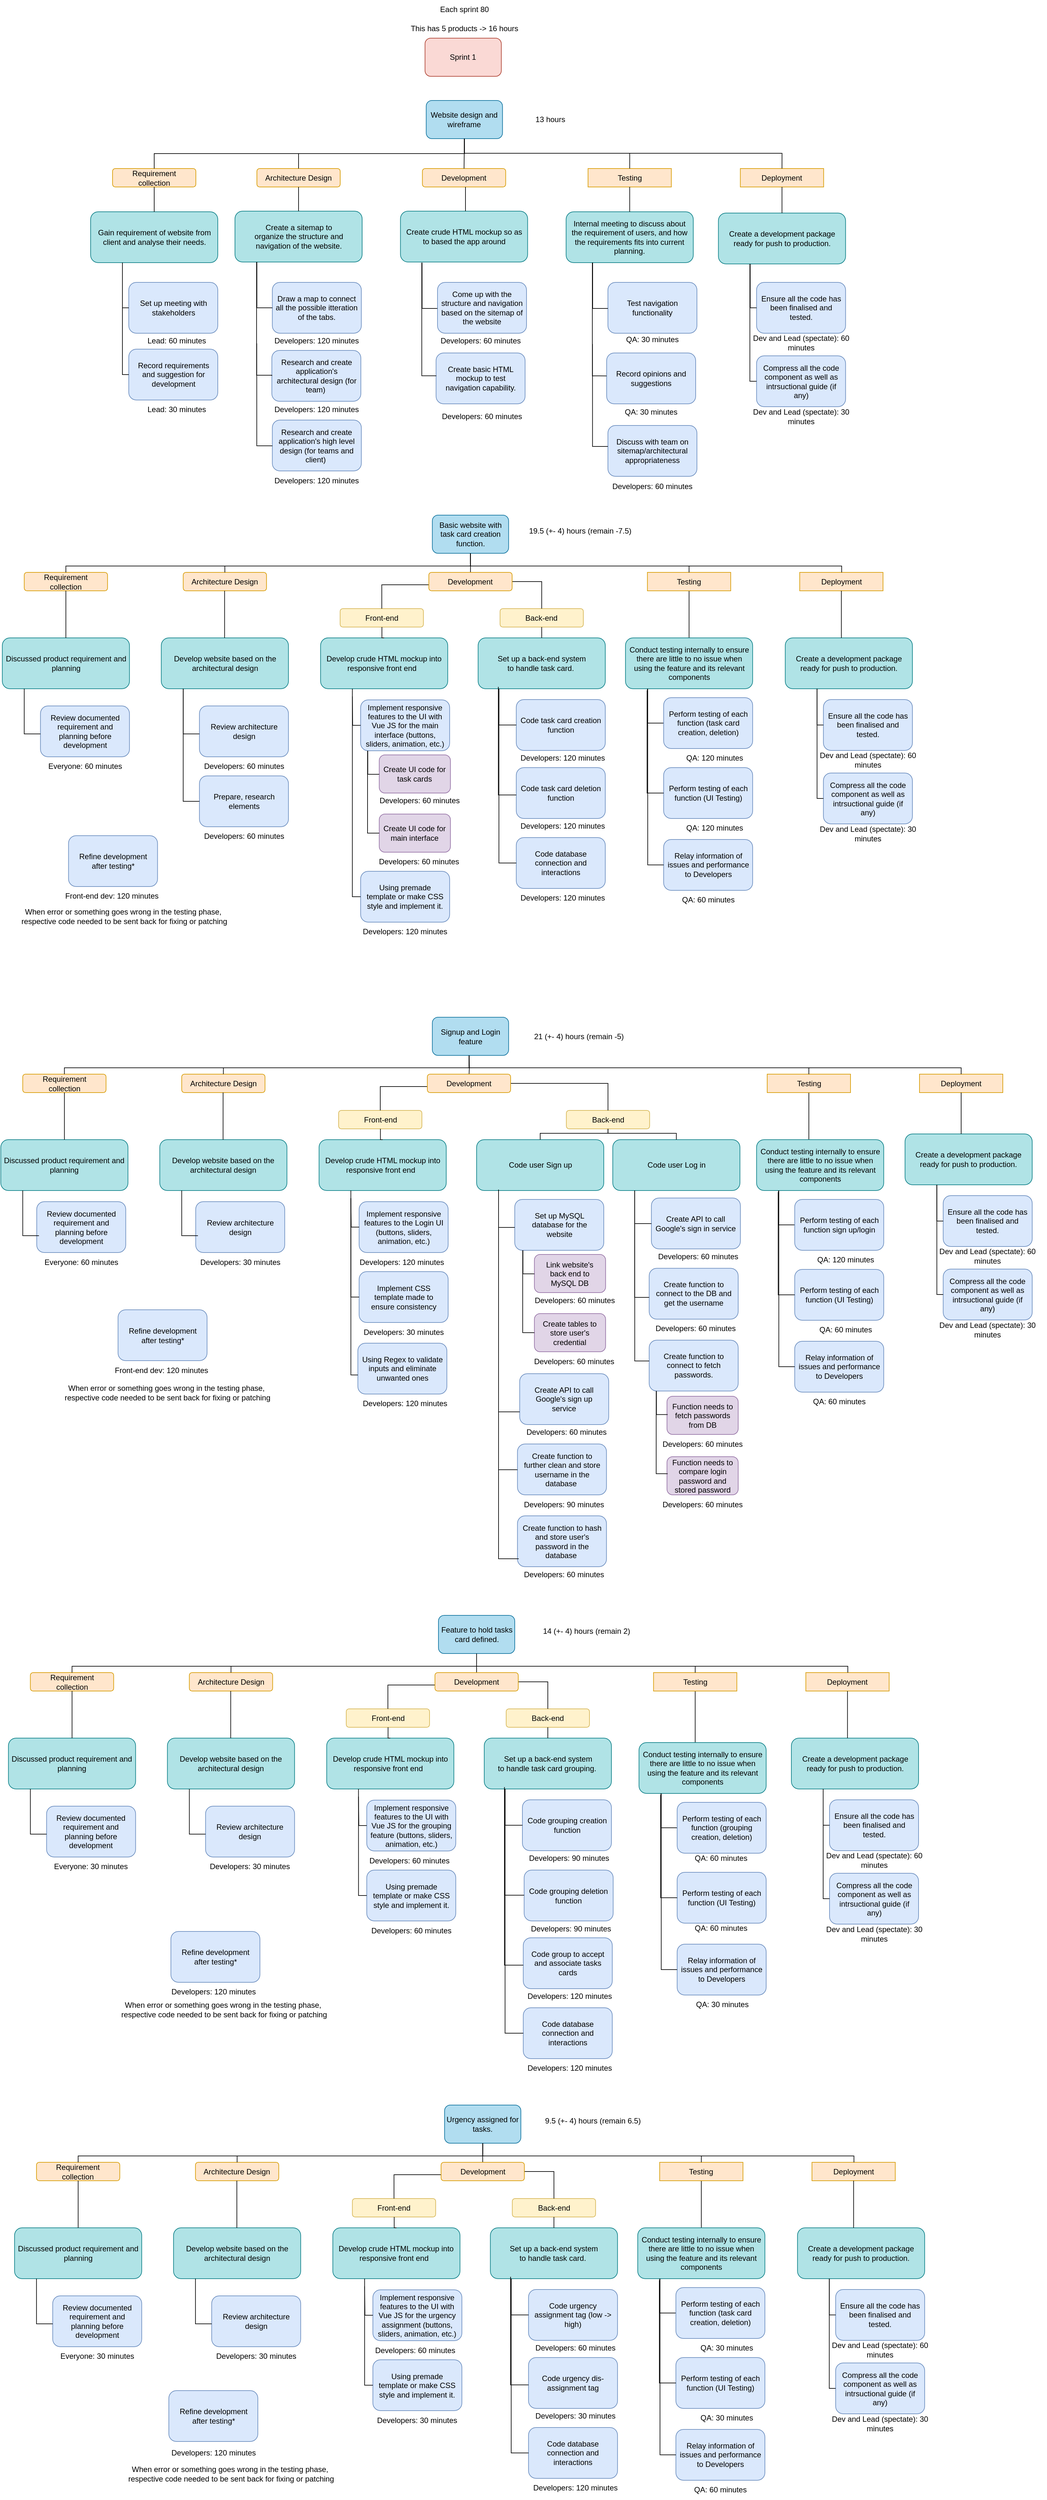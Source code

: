 <mxfile version="24.1.0" type="device">
  <diagram name="Page-1" id="HjEfFVcOn5wYmAL-eqvq">
    <mxGraphModel dx="1070" dy="557" grid="1" gridSize="10" guides="1" tooltips="1" connect="1" arrows="1" fold="1" page="1" pageScale="1" pageWidth="850" pageHeight="1100" math="0" shadow="0">
      <root>
        <mxCell id="0" />
        <mxCell id="1" parent="0" />
        <mxCell id="OfvrkdM47xdFP-2DTVX5-1" value="Sprint 1" style="rounded=1;whiteSpace=wrap;html=1;fillColor=#fad9d5;strokeColor=#ae4132;" vertex="1" parent="1">
          <mxGeometry x="856.37" y="160" width="120" height="60" as="geometry" />
        </mxCell>
        <mxCell id="OfvrkdM47xdFP-2DTVX5-3" value="Website design and wireframe" style="rounded=1;whiteSpace=wrap;html=1;fillColor=#b1ddf0;strokeColor=#10739e;" vertex="1" parent="1">
          <mxGeometry x="858.25" y="258" width="120" height="60" as="geometry" />
        </mxCell>
        <mxCell id="OfvrkdM47xdFP-2DTVX5-4" value="&lt;span id=&quot;docs-internal-guid-09089c83-7fff-37a3-81c9-b73c068fc7bd&quot;&gt;&lt;span style=&quot;font-family: Arial, sans-serif; background-color: transparent; font-variant-numeric: normal; font-variant-east-asian: normal; font-variant-alternates: normal; font-variant-position: normal; vertical-align: baseline; white-space-collapse: preserve;&quot;&gt;&lt;font style=&quot;font-size: 12px;&quot;&gt;Basic website with task card creation function.&lt;/font&gt;&lt;/span&gt;&lt;/span&gt;" style="rounded=1;whiteSpace=wrap;html=1;fillColor=#b1ddf0;strokeColor=#10739e;" vertex="1" parent="1">
          <mxGeometry x="867.87" y="910" width="120" height="60" as="geometry" />
        </mxCell>
        <mxCell id="OfvrkdM47xdFP-2DTVX5-7" value="&lt;span id=&quot;docs-internal-guid-866f0a19-7fff-3dfa-3f20-590f98e86f77&quot;&gt;&lt;span style=&quot;font-family: Arial, sans-serif; background-color: transparent; font-variant-numeric: normal; font-variant-east-asian: normal; font-variant-alternates: normal; font-variant-position: normal; vertical-align: baseline; white-space-collapse: preserve;&quot;&gt;&lt;font style=&quot;font-size: 12px;&quot;&gt;Signup and Login feature&lt;/font&gt;&lt;/span&gt;&lt;/span&gt;" style="rounded=1;whiteSpace=wrap;html=1;fillColor=#b1ddf0;strokeColor=#10739e;" vertex="1" parent="1">
          <mxGeometry x="867.87" y="1699.5" width="120" height="60" as="geometry" />
        </mxCell>
        <mxCell id="OfvrkdM47xdFP-2DTVX5-10" value="13 hours" style="text;html=1;align=center;verticalAlign=middle;resizable=0;points=[];autosize=1;strokeColor=none;fillColor=none;" vertex="1" parent="1">
          <mxGeometry x="1017.75" y="273" width="70" height="30" as="geometry" />
        </mxCell>
        <mxCell id="OfvrkdM47xdFP-2DTVX5-11" value="Create a sitemap to&lt;br&gt;organize the structure and navigation of the website." style="rounded=1;whiteSpace=wrap;html=1;fillColor=#b0e3e6;strokeColor=#0e8088;spacingLeft=4;spacingRight=4;" vertex="1" parent="1">
          <mxGeometry x="557.5" y="432" width="200" height="80" as="geometry" />
        </mxCell>
        <mxCell id="OfvrkdM47xdFP-2DTVX5-15" value="Internal meeting to discuss about the requirement of users, and how the requirements fits into current planning." style="rounded=1;whiteSpace=wrap;html=1;fillColor=#b0e3e6;strokeColor=#0e8088;spacingLeft=4;spacingRight=4;" vertex="1" parent="1">
          <mxGeometry x="1078.25" y="433" width="200" height="80" as="geometry" />
        </mxCell>
        <mxCell id="OfvrkdM47xdFP-2DTVX5-21" value="Record opinions and suggestions" style="rounded=1;whiteSpace=wrap;html=1;fillColor=#dae8fc;strokeColor=#6c8ebf;spacingLeft=4;spacingRight=4;" vertex="1" parent="1">
          <mxGeometry x="1142" y="655" width="140" height="80" as="geometry" />
        </mxCell>
        <mxCell id="OfvrkdM47xdFP-2DTVX5-22" value="Come up with the structure and navigation based on the sitemap of the website" style="rounded=1;whiteSpace=wrap;html=1;fillColor=#dae8fc;strokeColor=#6c8ebf;spacingLeft=4;spacingRight=4;" vertex="1" parent="1">
          <mxGeometry x="876" y="544" width="140" height="80" as="geometry" />
        </mxCell>
        <mxCell id="OfvrkdM47xdFP-2DTVX5-23" value="Discuss with team on sitemap/architectural appropriateness" style="rounded=1;whiteSpace=wrap;html=1;fillColor=#dae8fc;strokeColor=#6c8ebf;spacingLeft=4;spacingRight=4;" vertex="1" parent="1">
          <mxGeometry x="1144" y="769" width="140" height="80" as="geometry" />
        </mxCell>
        <mxCell id="OfvrkdM47xdFP-2DTVX5-30" value="Create basic HTML mockup to test navigation capability." style="rounded=1;whiteSpace=wrap;html=1;fillColor=#dae8fc;strokeColor=#6c8ebf;spacingLeft=4;spacingRight=4;" vertex="1" parent="1">
          <mxGeometry x="873.75" y="655" width="140" height="80" as="geometry" />
        </mxCell>
        <mxCell id="OfvrkdM47xdFP-2DTVX5-80" value="Requirement collection" style="rounded=1;whiteSpace=wrap;html=1;fillColor=#ffe6cc;strokeColor=#d79b00;spacingLeft=4;spacingRight=4;" vertex="1" parent="1">
          <mxGeometry x="365" y="365" width="131" height="29" as="geometry" />
        </mxCell>
        <mxCell id="OfvrkdM47xdFP-2DTVX5-81" value="Architecture Design" style="rounded=1;whiteSpace=wrap;html=1;fillColor=#ffe6cc;strokeColor=#d79b00;spacingLeft=4;spacingRight=4;" vertex="1" parent="1">
          <mxGeometry x="592" y="365" width="131" height="29" as="geometry" />
        </mxCell>
        <mxCell id="OfvrkdM47xdFP-2DTVX5-85" value="Testing" style="rounded=1;whiteSpace=wrap;html=1;fillColor=#ffe6cc;strokeColor=#d79b00;arcSize=0;spacingLeft=4;spacingRight=4;" vertex="1" parent="1">
          <mxGeometry x="1112.75" y="365" width="131" height="29" as="geometry" />
        </mxCell>
        <mxCell id="OfvrkdM47xdFP-2DTVX5-86" value="Deployment" style="rounded=1;whiteSpace=wrap;html=1;fillColor=#ffe6cc;strokeColor=#d79b00;arcSize=0;spacingLeft=4;spacingRight=4;" vertex="1" parent="1">
          <mxGeometry x="1352.25" y="365" width="131" height="29" as="geometry" />
        </mxCell>
        <mxCell id="OfvrkdM47xdFP-2DTVX5-87" value="Gain requirement of website from client and analyse their needs." style="rounded=1;whiteSpace=wrap;html=1;fillColor=#b0e3e6;strokeColor=#0e8088;spacingLeft=4;spacingRight=4;" vertex="1" parent="1">
          <mxGeometry x="330.5" y="433" width="200" height="80" as="geometry" />
        </mxCell>
        <mxCell id="OfvrkdM47xdFP-2DTVX5-88" value="Create a development package ready for push to production." style="rounded=1;whiteSpace=wrap;html=1;fillColor=#b0e3e6;strokeColor=#0e8088;spacingLeft=4;spacingRight=4;" vertex="1" parent="1">
          <mxGeometry x="1317.75" y="435" width="200" height="80" as="geometry" />
        </mxCell>
        <mxCell id="OfvrkdM47xdFP-2DTVX5-89" value="Ensure all the code has been finalised and tested." style="rounded=1;whiteSpace=wrap;html=1;fillColor=#dae8fc;strokeColor=#6c8ebf;spacingLeft=4;spacingRight=4;" vertex="1" parent="1">
          <mxGeometry x="1377.75" y="544" width="140" height="80" as="geometry" />
        </mxCell>
        <mxCell id="OfvrkdM47xdFP-2DTVX5-90" value="" style="endArrow=none;html=1;rounded=0;entryX=0.25;entryY=1;entryDx=0;entryDy=0;edgeStyle=orthogonalEdgeStyle;exitX=0;exitY=0.5;exitDx=0;exitDy=0;spacingLeft=4;spacingRight=4;" edge="1" parent="1" source="OfvrkdM47xdFP-2DTVX5-89">
          <mxGeometry width="50" height="50" relative="1" as="geometry">
            <mxPoint x="1387.75" y="694" as="sourcePoint" />
            <mxPoint x="1367.75" y="515" as="targetPoint" />
            <Array as="points">
              <mxPoint x="1367.75" y="584" />
            </Array>
          </mxGeometry>
        </mxCell>
        <mxCell id="OfvrkdM47xdFP-2DTVX5-91" value="Compress all the code component as well as intrsuctional guide (if any)" style="rounded=1;whiteSpace=wrap;html=1;fillColor=#dae8fc;strokeColor=#6c8ebf;spacingLeft=4;spacingRight=4;" vertex="1" parent="1">
          <mxGeometry x="1377.75" y="659.5" width="140" height="80" as="geometry" />
        </mxCell>
        <mxCell id="OfvrkdM47xdFP-2DTVX5-92" value="" style="endArrow=none;html=1;rounded=0;entryX=0.25;entryY=1;entryDx=0;entryDy=0;edgeStyle=orthogonalEdgeStyle;exitX=0;exitY=0.5;exitDx=0;exitDy=0;spacingLeft=4;spacingRight=4;" edge="1" parent="1" source="OfvrkdM47xdFP-2DTVX5-91" target="OfvrkdM47xdFP-2DTVX5-88">
          <mxGeometry width="50" height="50" relative="1" as="geometry">
            <mxPoint x="1388.25" y="594" as="sourcePoint" />
            <mxPoint x="1377.75" y="525" as="targetPoint" />
            <Array as="points">
              <mxPoint x="1367.25" y="700" />
              <mxPoint x="1367.25" y="515" />
            </Array>
          </mxGeometry>
        </mxCell>
        <mxCell id="OfvrkdM47xdFP-2DTVX5-93" value="Dev and Lead (spectate): 60 minutes" style="text;html=1;align=center;verticalAlign=middle;whiteSpace=wrap;rounded=0;" vertex="1" parent="1">
          <mxGeometry x="1355.75" y="624" width="184" height="30" as="geometry" />
        </mxCell>
        <mxCell id="OfvrkdM47xdFP-2DTVX5-94" value="Dev and Lead (spectate): 30 minutes" style="text;html=1;align=center;verticalAlign=middle;whiteSpace=wrap;rounded=0;" vertex="1" parent="1">
          <mxGeometry x="1355.75" y="740" width="184" height="30" as="geometry" />
        </mxCell>
        <mxCell id="OfvrkdM47xdFP-2DTVX5-98" value="QA: 30 minutes" style="text;html=1;align=center;verticalAlign=middle;whiteSpace=wrap;rounded=0;" vertex="1" parent="1">
          <mxGeometry x="1120" y="733" width="184" height="30" as="geometry" />
        </mxCell>
        <mxCell id="OfvrkdM47xdFP-2DTVX5-130" value="Set up meeting with stakeholders" style="rounded=1;whiteSpace=wrap;html=1;fillColor=#dae8fc;strokeColor=#6c8ebf;spacingLeft=4;spacingRight=4;" vertex="1" parent="1">
          <mxGeometry x="390.5" y="544" width="140" height="80" as="geometry" />
        </mxCell>
        <mxCell id="OfvrkdM47xdFP-2DTVX5-131" value="" style="endArrow=none;html=1;rounded=0;entryX=0.25;entryY=1;entryDx=0;entryDy=0;edgeStyle=orthogonalEdgeStyle;spacingLeft=4;spacingRight=4;" edge="1" parent="1" source="OfvrkdM47xdFP-2DTVX5-130">
          <mxGeometry width="50" height="50" relative="1" as="geometry">
            <mxPoint x="400.5" y="692" as="sourcePoint" />
            <mxPoint x="380.5" y="514" as="targetPoint" />
            <Array as="points">
              <mxPoint x="380.5" y="584" />
            </Array>
          </mxGeometry>
        </mxCell>
        <mxCell id="OfvrkdM47xdFP-2DTVX5-132" value="Record requirements and suggestion for development" style="rounded=1;whiteSpace=wrap;html=1;fillColor=#dae8fc;strokeColor=#6c8ebf;spacingLeft=4;spacingRight=4;" vertex="1" parent="1">
          <mxGeometry x="390.5" y="649" width="140" height="80" as="geometry" />
        </mxCell>
        <mxCell id="OfvrkdM47xdFP-2DTVX5-133" value="" style="endArrow=none;html=1;rounded=0;entryX=0.25;entryY=1;entryDx=0;entryDy=0;edgeStyle=orthogonalEdgeStyle;spacingLeft=4;spacingRight=4;" edge="1" parent="1" source="OfvrkdM47xdFP-2DTVX5-132" target="OfvrkdM47xdFP-2DTVX5-87">
          <mxGeometry width="50" height="50" relative="1" as="geometry">
            <mxPoint x="400.5" y="797" as="sourcePoint" />
            <mxPoint x="380.5" y="619" as="targetPoint" />
            <Array as="points">
              <mxPoint x="380.5" y="689" />
            </Array>
          </mxGeometry>
        </mxCell>
        <mxCell id="OfvrkdM47xdFP-2DTVX5-134" value="Developers: 60 minutes" style="text;html=1;align=center;verticalAlign=middle;whiteSpace=wrap;rounded=0;" vertex="1" parent="1">
          <mxGeometry x="851.75" y="621" width="184" height="30" as="geometry" />
        </mxCell>
        <mxCell id="OfvrkdM47xdFP-2DTVX5-136" value="Developers: 60 minutes" style="text;html=1;align=center;verticalAlign=middle;whiteSpace=wrap;rounded=0;" vertex="1" parent="1">
          <mxGeometry x="1122" y="850" width="184" height="30" as="geometry" />
        </mxCell>
        <mxCell id="OfvrkdM47xdFP-2DTVX5-137" value="Developers: 60 minutes" style="text;html=1;align=center;verticalAlign=middle;whiteSpace=wrap;rounded=0;" vertex="1" parent="1">
          <mxGeometry x="854" y="740" width="184" height="30" as="geometry" />
        </mxCell>
        <mxCell id="OfvrkdM47xdFP-2DTVX5-138" value="Lead: 30 minutes" style="text;html=1;align=center;verticalAlign=middle;whiteSpace=wrap;rounded=0;" vertex="1" parent="1">
          <mxGeometry x="373.5" y="729" width="184" height="30" as="geometry" />
        </mxCell>
        <mxCell id="OfvrkdM47xdFP-2DTVX5-139" value="Lead: 60 minutes" style="text;html=1;align=center;verticalAlign=middle;whiteSpace=wrap;rounded=0;" vertex="1" parent="1">
          <mxGeometry x="373.5" y="621" width="184" height="30" as="geometry" />
        </mxCell>
        <mxCell id="OfvrkdM47xdFP-2DTVX5-145" value="" style="endArrow=none;html=1;rounded=0;edgeStyle=orthogonalEdgeStyle;" edge="1" parent="1" source="OfvrkdM47xdFP-2DTVX5-11" target="OfvrkdM47xdFP-2DTVX5-81">
          <mxGeometry width="50" height="50" relative="1" as="geometry">
            <mxPoint x="667.5" y="442" as="sourcePoint" />
            <mxPoint x="868.5" y="227" as="targetPoint" />
          </mxGeometry>
        </mxCell>
        <mxCell id="OfvrkdM47xdFP-2DTVX5-146" value="" style="endArrow=none;html=1;rounded=0;edgeStyle=orthogonalEdgeStyle;" edge="1" parent="1" source="OfvrkdM47xdFP-2DTVX5-87" target="OfvrkdM47xdFP-2DTVX5-80">
          <mxGeometry width="50" height="50" relative="1" as="geometry">
            <mxPoint x="667.5" y="442" as="sourcePoint" />
            <mxPoint x="667.5" y="373" as="targetPoint" />
          </mxGeometry>
        </mxCell>
        <mxCell id="OfvrkdM47xdFP-2DTVX5-147" value="" style="endArrow=none;html=1;rounded=0;edgeStyle=orthogonalEdgeStyle;" edge="1" parent="1" source="OfvrkdM47xdFP-2DTVX5-15" target="OfvrkdM47xdFP-2DTVX5-85">
          <mxGeometry width="50" height="50" relative="1" as="geometry">
            <mxPoint x="1142.25" y="192" as="sourcePoint" />
            <mxPoint x="1192.25" y="142" as="targetPoint" />
          </mxGeometry>
        </mxCell>
        <mxCell id="OfvrkdM47xdFP-2DTVX5-148" value="" style="endArrow=none;html=1;rounded=0;edgeStyle=orthogonalEdgeStyle;" edge="1" parent="1" source="OfvrkdM47xdFP-2DTVX5-88" target="OfvrkdM47xdFP-2DTVX5-86">
          <mxGeometry width="50" height="50" relative="1" as="geometry">
            <mxPoint x="1188.25" y="443" as="sourcePoint" />
            <mxPoint x="1188.25" y="373" as="targetPoint" />
          </mxGeometry>
        </mxCell>
        <mxCell id="OfvrkdM47xdFP-2DTVX5-150" value="" style="endArrow=none;html=1;rounded=0;edgeStyle=orthogonalEdgeStyle;exitX=0.5;exitY=0;exitDx=0;exitDy=0;" edge="1" parent="1" source="OfvrkdM47xdFP-2DTVX5-81" target="OfvrkdM47xdFP-2DTVX5-3">
          <mxGeometry width="50" height="50" relative="1" as="geometry">
            <mxPoint x="798" y="375" as="sourcePoint" />
            <mxPoint x="798" y="328" as="targetPoint" />
          </mxGeometry>
        </mxCell>
        <mxCell id="OfvrkdM47xdFP-2DTVX5-151" value="" style="endArrow=none;html=1;rounded=0;edgeStyle=orthogonalEdgeStyle;exitX=0.5;exitY=0;exitDx=0;exitDy=0;" edge="1" parent="1" source="OfvrkdM47xdFP-2DTVX5-80" target="OfvrkdM47xdFP-2DTVX5-3">
          <mxGeometry width="50" height="50" relative="1" as="geometry">
            <mxPoint x="-145.2" y="258" as="sourcePoint" />
            <mxPoint x="514.8" y="211" as="targetPoint" />
          </mxGeometry>
        </mxCell>
        <mxCell id="OfvrkdM47xdFP-2DTVX5-152" value="" style="endArrow=none;html=1;rounded=0;edgeStyle=orthogonalEdgeStyle;entryX=0.5;entryY=0;entryDx=0;entryDy=0;" edge="1" parent="1" source="OfvrkdM47xdFP-2DTVX5-3" target="OfvrkdM47xdFP-2DTVX5-85">
          <mxGeometry width="50" height="50" relative="1" as="geometry">
            <mxPoint x="1085.25" y="278" as="sourcePoint" />
            <mxPoint x="1972.25" y="231" as="targetPoint" />
            <Array as="points">
              <mxPoint x="918" y="341" />
              <mxPoint x="1178" y="341" />
            </Array>
          </mxGeometry>
        </mxCell>
        <mxCell id="OfvrkdM47xdFP-2DTVX5-153" value="" style="endArrow=none;html=1;rounded=0;edgeStyle=orthogonalEdgeStyle;entryX=0.5;entryY=0;entryDx=0;entryDy=0;" edge="1" parent="1" source="OfvrkdM47xdFP-2DTVX5-3" target="OfvrkdM47xdFP-2DTVX5-86">
          <mxGeometry width="50" height="50" relative="1" as="geometry">
            <mxPoint x="950" y="271" as="sourcePoint" />
            <mxPoint x="1718.75" y="305" as="targetPoint" />
            <Array as="points">
              <mxPoint x="918" y="341" />
              <mxPoint x="1418" y="341" />
            </Array>
          </mxGeometry>
        </mxCell>
        <mxCell id="OfvrkdM47xdFP-2DTVX5-155" value="Develop crude HTML mockup into responsive front end&amp;nbsp;&amp;nbsp;" style="rounded=1;whiteSpace=wrap;html=1;fillColor=#b0e3e6;strokeColor=#0e8088;spacingLeft=4;spacingRight=4;" vertex="1" parent="1">
          <mxGeometry x="692.12" y="1103" width="200" height="80" as="geometry" />
        </mxCell>
        <mxCell id="OfvrkdM47xdFP-2DTVX5-157" value="Set up a back-end system&lt;br&gt;to handle task card.&amp;nbsp;" style="rounded=1;whiteSpace=wrap;html=1;fillColor=#b0e3e6;strokeColor=#0e8088;spacingLeft=4;spacingRight=4;" vertex="1" parent="1">
          <mxGeometry x="939.87" y="1103" width="200" height="80" as="geometry" />
        </mxCell>
        <mxCell id="OfvrkdM47xdFP-2DTVX5-160" value="Code database connection and interactions" style="rounded=1;whiteSpace=wrap;html=1;fillColor=#dae8fc;strokeColor=#6c8ebf;spacingLeft=4;spacingRight=4;" vertex="1" parent="1">
          <mxGeometry x="999.87" y="1417" width="140" height="80" as="geometry" />
        </mxCell>
        <mxCell id="OfvrkdM47xdFP-2DTVX5-161" value="Code task card creation function" style="rounded=1;whiteSpace=wrap;html=1;fillColor=#dae8fc;strokeColor=#6c8ebf;spacingLeft=4;spacingRight=4;" vertex="1" parent="1">
          <mxGeometry x="999.87" y="1200" width="140" height="80" as="geometry" />
        </mxCell>
        <mxCell id="OfvrkdM47xdFP-2DTVX5-176" value="Using premade template or make CSS style and implement it." style="rounded=1;whiteSpace=wrap;html=1;fillColor=#dae8fc;strokeColor=#6c8ebf;spacingLeft=4;spacingRight=4;" vertex="1" parent="1">
          <mxGeometry x="755.12" y="1470" width="140" height="80" as="geometry" />
        </mxCell>
        <mxCell id="OfvrkdM47xdFP-2DTVX5-177" value="Implement responsive features to the UI with Vue JS for the main interface (buttons, sliders, animation, etc.)" style="rounded=1;whiteSpace=wrap;html=1;fillColor=#dae8fc;strokeColor=#6c8ebf;spacingLeft=4;spacingRight=4;" vertex="1" parent="1">
          <mxGeometry x="755.12" y="1200.5" width="140" height="80" as="geometry" />
        </mxCell>
        <mxCell id="OfvrkdM47xdFP-2DTVX5-202" value="" style="endArrow=none;html=1;rounded=0;edgeStyle=orthogonalEdgeStyle;entryX=0.25;entryY=1;entryDx=0;entryDy=0;exitX=0;exitY=0.5;exitDx=0;exitDy=0;spacingLeft=4;spacingRight=4;" edge="1" parent="1" source="OfvrkdM47xdFP-2DTVX5-177">
          <mxGeometry width="50" height="50" relative="1" as="geometry">
            <mxPoint x="680.12" y="1849" as="sourcePoint" />
            <mxPoint x="742.12" y="1195" as="targetPoint" />
          </mxGeometry>
        </mxCell>
        <mxCell id="OfvrkdM47xdFP-2DTVX5-203" value="" style="endArrow=none;html=1;rounded=0;edgeStyle=orthogonalEdgeStyle;entryX=0.25;entryY=1;entryDx=0;entryDy=0;spacingLeft=4;spacingRight=4;" edge="1" parent="1" source="OfvrkdM47xdFP-2DTVX5-176" target="OfvrkdM47xdFP-2DTVX5-155">
          <mxGeometry width="50" height="50" relative="1" as="geometry">
            <mxPoint x="584.12" y="1747.5" as="sourcePoint" />
            <mxPoint x="742.12" y="1195" as="targetPoint" />
            <Array as="points">
              <mxPoint x="742" y="1510" />
            </Array>
          </mxGeometry>
        </mxCell>
        <mxCell id="OfvrkdM47xdFP-2DTVX5-220" value="" style="endArrow=none;html=1;rounded=0;edgeStyle=orthogonalEdgeStyle;spacingLeft=4;spacingRight=4;" edge="1" parent="1" source="OfvrkdM47xdFP-2DTVX5-157" target="OfvrkdM47xdFP-2DTVX5-161">
          <mxGeometry width="50" height="50" relative="1" as="geometry">
            <mxPoint x="853.87" y="1207" as="sourcePoint" />
            <mxPoint x="823.87" y="1222" as="targetPoint" />
            <Array as="points">
              <mxPoint x="972.62" y="1240" />
            </Array>
          </mxGeometry>
        </mxCell>
        <mxCell id="OfvrkdM47xdFP-2DTVX5-221" value="" style="endArrow=none;html=1;rounded=0;edgeStyle=orthogonalEdgeStyle;spacingLeft=4;spacingRight=4;" edge="1" parent="1" target="OfvrkdM47xdFP-2DTVX5-160">
          <mxGeometry width="50" height="50" relative="1" as="geometry">
            <mxPoint x="972.62" y="1183" as="sourcePoint" />
            <mxPoint x="954.87" y="1222" as="targetPoint" />
            <Array as="points">
              <mxPoint x="972.62" y="1183" />
              <mxPoint x="972.62" y="1350" />
            </Array>
          </mxGeometry>
        </mxCell>
        <mxCell id="OfvrkdM47xdFP-2DTVX5-222" value="" style="endArrow=none;html=1;rounded=0;edgeStyle=orthogonalEdgeStyle;spacingLeft=4;spacingRight=4;" edge="1" parent="1" source="OfvrkdM47xdFP-2DTVX5-318" target="OfvrkdM47xdFP-2DTVX5-350">
          <mxGeometry width="50" height="50" relative="1" as="geometry">
            <mxPoint x="1672.86" y="1100" as="sourcePoint" />
            <mxPoint x="1655.11" y="1212" as="targetPoint" />
            <Array as="points">
              <mxPoint x="1276.12" y="1150" />
              <mxPoint x="1276.12" y="1150" />
            </Array>
          </mxGeometry>
        </mxCell>
        <mxCell id="OfvrkdM47xdFP-2DTVX5-226" value="Front-end" style="rounded=1;whiteSpace=wrap;html=1;fillColor=#fff2cc;strokeColor=#d6b656;spacingLeft=4;spacingRight=4;" vertex="1" parent="1">
          <mxGeometry x="722.87" y="1057" width="131" height="29" as="geometry" />
        </mxCell>
        <mxCell id="OfvrkdM47xdFP-2DTVX5-227" value="Back-end" style="rounded=1;whiteSpace=wrap;html=1;fillColor=#fff2cc;strokeColor=#d6b656;spacingLeft=4;spacingRight=4;" vertex="1" parent="1">
          <mxGeometry x="974.37" y="1057" width="131" height="29" as="geometry" />
        </mxCell>
        <mxCell id="OfvrkdM47xdFP-2DTVX5-242" value="QA: 120 minutes" style="text;html=1;align=center;verticalAlign=middle;whiteSpace=wrap;rounded=0;" vertex="1" parent="1">
          <mxGeometry x="1219.87" y="1277" width="184" height="30" as="geometry" />
        </mxCell>
        <mxCell id="OfvrkdM47xdFP-2DTVX5-249" value="QA: 60 minutes" style="text;html=1;align=center;verticalAlign=middle;whiteSpace=wrap;rounded=0;" vertex="1" parent="1">
          <mxGeometry x="1209.62" y="1500" width="184" height="30" as="geometry" />
        </mxCell>
        <mxCell id="OfvrkdM47xdFP-2DTVX5-271" value="Developers: 120 minutes" style="text;html=1;align=center;verticalAlign=middle;whiteSpace=wrap;rounded=0;" vertex="1" parent="1">
          <mxGeometry x="733.12" y="1550" width="184" height="30" as="geometry" />
        </mxCell>
        <mxCell id="OfvrkdM47xdFP-2DTVX5-283" value="" style="endArrow=none;html=1;rounded=0;edgeStyle=orthogonalEdgeStyle;entryX=0.5;entryY=0;entryDx=0;entryDy=0;exitX=1;exitY=0.5;exitDx=0;exitDy=0;" edge="1" parent="1" source="OfvrkdM47xdFP-2DTVX5-324" target="OfvrkdM47xdFP-2DTVX5-227">
          <mxGeometry width="50" height="50" relative="1" as="geometry">
            <mxPoint x="993.37" y="1019.5" as="sourcePoint" />
            <mxPoint x="2001.87" y="906" as="targetPoint" />
            <Array as="points">
              <mxPoint x="1039.62" y="1014" />
            </Array>
          </mxGeometry>
        </mxCell>
        <mxCell id="OfvrkdM47xdFP-2DTVX5-284" value="" style="endArrow=none;html=1;rounded=0;edgeStyle=orthogonalEdgeStyle;entryX=0;entryY=0.5;entryDx=0;entryDy=0;" edge="1" parent="1" source="OfvrkdM47xdFP-2DTVX5-226">
          <mxGeometry width="50" height="50" relative="1" as="geometry">
            <mxPoint x="781.62" y="1050" as="sourcePoint" />
            <mxPoint x="862.37" y="1019.5" as="targetPoint" />
            <Array as="points">
              <mxPoint x="788.62" y="1020" />
            </Array>
          </mxGeometry>
        </mxCell>
        <mxCell id="OfvrkdM47xdFP-2DTVX5-285" value="" style="endArrow=none;html=1;rounded=0;edgeStyle=orthogonalEdgeStyle;exitX=0.5;exitY=0;exitDx=0;exitDy=0;" edge="1" parent="1" source="OfvrkdM47xdFP-2DTVX5-155" target="OfvrkdM47xdFP-2DTVX5-226">
          <mxGeometry width="50" height="50" relative="1" as="geometry">
            <mxPoint x="798.87" y="1067" as="sourcePoint" />
            <mxPoint x="1077.87" y="1030" as="targetPoint" />
            <Array as="points">
              <mxPoint x="788.62" y="1103" />
            </Array>
          </mxGeometry>
        </mxCell>
        <mxCell id="OfvrkdM47xdFP-2DTVX5-287" value="" style="endArrow=none;html=1;rounded=0;edgeStyle=orthogonalEdgeStyle;entryX=0.5;entryY=1;entryDx=0;entryDy=0;" edge="1" parent="1" source="OfvrkdM47xdFP-2DTVX5-157" target="OfvrkdM47xdFP-2DTVX5-227">
          <mxGeometry width="50" height="50" relative="1" as="geometry">
            <mxPoint x="813.87" y="1113" as="sourcePoint" />
            <mxPoint x="741.87" y="1082" as="targetPoint" />
          </mxGeometry>
        </mxCell>
        <mxCell id="OfvrkdM47xdFP-2DTVX5-292" value="" style="endArrow=none;html=1;rounded=0;edgeStyle=orthogonalEdgeStyle;" edge="1" parent="1" source="OfvrkdM47xdFP-2DTVX5-4">
          <mxGeometry width="50" height="50" relative="1" as="geometry">
            <mxPoint x="1003.62" y="1030" as="sourcePoint" />
            <mxPoint x="927.87" y="1005" as="targetPoint" />
          </mxGeometry>
        </mxCell>
        <mxCell id="OfvrkdM47xdFP-2DTVX5-293" value="Development" style="rounded=1;whiteSpace=wrap;html=1;fillColor=#ffe6cc;strokeColor=#d79b00;spacingLeft=4;spacingRight=4;" vertex="1" parent="1">
          <mxGeometry x="852.25" y="365" width="131" height="29" as="geometry" />
        </mxCell>
        <mxCell id="OfvrkdM47xdFP-2DTVX5-294" value="Create crude HTML mockup so as to based the app around" style="rounded=1;whiteSpace=wrap;html=1;fillColor=#b0e3e6;strokeColor=#0e8088;spacingLeft=4;spacingRight=4;" vertex="1" parent="1">
          <mxGeometry x="817.75" y="432" width="200" height="80" as="geometry" />
        </mxCell>
        <mxCell id="OfvrkdM47xdFP-2DTVX5-295" value="Research and create application&#39;s architectural design (for team)&amp;nbsp;" style="rounded=1;whiteSpace=wrap;html=1;fillColor=#dae8fc;strokeColor=#6c8ebf;spacingLeft=4;spacingRight=4;" vertex="1" parent="1">
          <mxGeometry x="615.5" y="651" width="140" height="80" as="geometry" />
        </mxCell>
        <mxCell id="OfvrkdM47xdFP-2DTVX5-297" value="Research and create application&#39;s high level design (for teams and client)&amp;nbsp;" style="rounded=1;whiteSpace=wrap;html=1;fillColor=#dae8fc;strokeColor=#6c8ebf;spacingLeft=4;spacingRight=4;" vertex="1" parent="1">
          <mxGeometry x="616.25" y="760.5" width="140" height="80" as="geometry" />
        </mxCell>
        <mxCell id="OfvrkdM47xdFP-2DTVX5-29" value="Draw a map to connect all the possible itteration of the tabs." style="rounded=1;whiteSpace=wrap;html=1;fillColor=#dae8fc;strokeColor=#6c8ebf;spacingLeft=4;spacingRight=4;" vertex="1" parent="1">
          <mxGeometry x="616.25" y="544" width="140" height="80" as="geometry" />
        </mxCell>
        <mxCell id="OfvrkdM47xdFP-2DTVX5-135" value="Developers: 120 minutes" style="text;html=1;align=center;verticalAlign=middle;whiteSpace=wrap;rounded=0;" vertex="1" parent="1">
          <mxGeometry x="593.5" y="621" width="184" height="30" as="geometry" />
        </mxCell>
        <mxCell id="OfvrkdM47xdFP-2DTVX5-299" value="Developers: 120 minutes" style="text;html=1;align=center;verticalAlign=middle;whiteSpace=wrap;rounded=0;" vertex="1" parent="1">
          <mxGeometry x="594.25" y="729" width="184" height="30" as="geometry" />
        </mxCell>
        <mxCell id="OfvrkdM47xdFP-2DTVX5-300" value="Developers: 120 minutes" style="text;html=1;align=center;verticalAlign=middle;whiteSpace=wrap;rounded=0;" vertex="1" parent="1">
          <mxGeometry x="593.5" y="840.5" width="184" height="30" as="geometry" />
        </mxCell>
        <mxCell id="OfvrkdM47xdFP-2DTVX5-301" value="Test navigation functionality" style="rounded=1;whiteSpace=wrap;html=1;fillColor=#dae8fc;strokeColor=#6c8ebf;spacingLeft=4;spacingRight=4;" vertex="1" parent="1">
          <mxGeometry x="1144" y="544" width="140" height="80" as="geometry" />
        </mxCell>
        <mxCell id="OfvrkdM47xdFP-2DTVX5-302" value="QA: 30 minutes" style="text;html=1;align=center;verticalAlign=middle;whiteSpace=wrap;rounded=0;" vertex="1" parent="1">
          <mxGeometry x="1122" y="619" width="184" height="30" as="geometry" />
        </mxCell>
        <mxCell id="OfvrkdM47xdFP-2DTVX5-303" value="" style="endArrow=none;html=1;rounded=0;edgeStyle=orthogonalEdgeStyle;entryX=0.5;entryY=0;entryDx=0;entryDy=0;" edge="1" parent="1" source="OfvrkdM47xdFP-2DTVX5-3" target="OfvrkdM47xdFP-2DTVX5-293">
          <mxGeometry width="50" height="50" relative="1" as="geometry">
            <mxPoint x="798" y="328" as="sourcePoint" />
            <mxPoint x="1428" y="375" as="targetPoint" />
            <Array as="points">
              <mxPoint x="918" y="321" />
              <mxPoint x="918" y="321" />
            </Array>
          </mxGeometry>
        </mxCell>
        <mxCell id="OfvrkdM47xdFP-2DTVX5-304" value="" style="endArrow=none;html=1;rounded=0;edgeStyle=orthogonalEdgeStyle;" edge="1" parent="1" source="OfvrkdM47xdFP-2DTVX5-293" target="OfvrkdM47xdFP-2DTVX5-294">
          <mxGeometry width="50" height="50" relative="1" as="geometry">
            <mxPoint x="798" y="297" as="sourcePoint" />
            <mxPoint x="928" y="344" as="targetPoint" />
            <Array as="points">
              <mxPoint x="920" y="410" />
              <mxPoint x="920" y="410" />
            </Array>
          </mxGeometry>
        </mxCell>
        <mxCell id="OfvrkdM47xdFP-2DTVX5-306" value="" style="endArrow=none;html=1;rounded=0;edgeStyle=orthogonalEdgeStyle;entryX=0;entryY=0.5;entryDx=0;entryDy=0;" edge="1" parent="1" target="OfvrkdM47xdFP-2DTVX5-29">
          <mxGeometry width="50" height="50" relative="1" as="geometry">
            <mxPoint x="592" y="512" as="sourcePoint" />
            <mxPoint x="592" y="581" as="targetPoint" />
            <Array as="points">
              <mxPoint x="592" y="584" />
            </Array>
          </mxGeometry>
        </mxCell>
        <mxCell id="OfvrkdM47xdFP-2DTVX5-307" value="" style="endArrow=none;html=1;rounded=0;edgeStyle=orthogonalEdgeStyle;entryX=0;entryY=0.5;entryDx=0;entryDy=0;" edge="1" parent="1" target="OfvrkdM47xdFP-2DTVX5-295">
          <mxGeometry width="50" height="50" relative="1" as="geometry">
            <mxPoint x="591.5" y="512" as="sourcePoint" />
            <mxPoint x="615.5" y="584" as="targetPoint" />
            <Array as="points">
              <mxPoint x="592" y="690" />
              <mxPoint x="616" y="690" />
            </Array>
          </mxGeometry>
        </mxCell>
        <mxCell id="OfvrkdM47xdFP-2DTVX5-308" value="" style="endArrow=none;html=1;rounded=0;edgeStyle=orthogonalEdgeStyle;entryX=0;entryY=0.5;entryDx=0;entryDy=0;" edge="1" parent="1" target="OfvrkdM47xdFP-2DTVX5-297">
          <mxGeometry width="50" height="50" relative="1" as="geometry">
            <mxPoint x="591.75" y="640" as="sourcePoint" />
            <mxPoint x="616.25" y="819" as="targetPoint" />
            <Array as="points">
              <mxPoint x="592" y="801" />
              <mxPoint x="616" y="801" />
            </Array>
          </mxGeometry>
        </mxCell>
        <mxCell id="OfvrkdM47xdFP-2DTVX5-309" value="" style="endArrow=none;html=1;rounded=0;edgeStyle=orthogonalEdgeStyle;entryX=0;entryY=0.5;entryDx=0;entryDy=0;" edge="1" parent="1">
          <mxGeometry width="50" height="50" relative="1" as="geometry">
            <mxPoint x="851.75" y="513" as="sourcePoint" />
            <mxPoint x="875.75" y="585" as="targetPoint" />
            <Array as="points">
              <mxPoint x="851.75" y="585" />
            </Array>
          </mxGeometry>
        </mxCell>
        <mxCell id="OfvrkdM47xdFP-2DTVX5-310" value="" style="endArrow=none;html=1;rounded=0;edgeStyle=orthogonalEdgeStyle;entryX=0.003;entryY=0.449;entryDx=0;entryDy=0;entryPerimeter=0;" edge="1" parent="1" target="OfvrkdM47xdFP-2DTVX5-30">
          <mxGeometry width="50" height="50" relative="1" as="geometry">
            <mxPoint x="851.25" y="513" as="sourcePoint" />
            <mxPoint x="875.75" y="692" as="targetPoint" />
            <Array as="points">
              <mxPoint x="851" y="691" />
            </Array>
          </mxGeometry>
        </mxCell>
        <mxCell id="OfvrkdM47xdFP-2DTVX5-312" value="" style="endArrow=none;html=1;rounded=0;edgeStyle=orthogonalEdgeStyle;entryX=0;entryY=0.5;entryDx=0;entryDy=0;" edge="1" parent="1">
          <mxGeometry width="50" height="50" relative="1" as="geometry">
            <mxPoint x="1120" y="513" as="sourcePoint" />
            <mxPoint x="1144" y="585" as="targetPoint" />
            <Array as="points">
              <mxPoint x="1120" y="585" />
            </Array>
          </mxGeometry>
        </mxCell>
        <mxCell id="OfvrkdM47xdFP-2DTVX5-313" value="" style="endArrow=none;html=1;rounded=0;edgeStyle=orthogonalEdgeStyle;entryX=-0.001;entryY=0.452;entryDx=0;entryDy=0;entryPerimeter=0;" edge="1" parent="1" target="OfvrkdM47xdFP-2DTVX5-21">
          <mxGeometry width="50" height="50" relative="1" as="geometry">
            <mxPoint x="1119.5" y="513" as="sourcePoint" />
            <mxPoint x="1130" y="680" as="targetPoint" />
            <Array as="points">
              <mxPoint x="1119" y="691" />
              <mxPoint x="1130" y="691" />
            </Array>
          </mxGeometry>
        </mxCell>
        <mxCell id="OfvrkdM47xdFP-2DTVX5-314" value="" style="endArrow=none;html=1;rounded=0;edgeStyle=orthogonalEdgeStyle;entryX=0;entryY=0.5;entryDx=0;entryDy=0;" edge="1" parent="1">
          <mxGeometry width="50" height="50" relative="1" as="geometry">
            <mxPoint x="1119.75" y="641" as="sourcePoint" />
            <mxPoint x="1144" y="802" as="targetPoint" />
            <Array as="points">
              <mxPoint x="1120" y="802" />
              <mxPoint x="1144" y="802" />
            </Array>
          </mxGeometry>
        </mxCell>
        <mxCell id="OfvrkdM47xdFP-2DTVX5-315" value="19.5 (+- 4) hours (remain -7.5)" style="text;html=1;align=center;verticalAlign=middle;resizable=0;points=[];autosize=1;strokeColor=none;fillColor=none;" vertex="1" parent="1">
          <mxGeometry x="1010.37" y="920" width="180" height="30" as="geometry" />
        </mxCell>
        <mxCell id="OfvrkdM47xdFP-2DTVX5-316" value="Requirement collection" style="rounded=1;whiteSpace=wrap;html=1;fillColor=#ffe6cc;strokeColor=#d79b00;spacingLeft=4;spacingRight=4;" vertex="1" parent="1">
          <mxGeometry x="226.12" y="1000" width="131" height="29" as="geometry" />
        </mxCell>
        <mxCell id="OfvrkdM47xdFP-2DTVX5-317" value="Architecture Design" style="rounded=1;whiteSpace=wrap;html=1;fillColor=#ffe6cc;strokeColor=#d79b00;spacingLeft=4;spacingRight=4;" vertex="1" parent="1">
          <mxGeometry x="476.12" y="1000" width="131" height="29" as="geometry" />
        </mxCell>
        <mxCell id="OfvrkdM47xdFP-2DTVX5-318" value="Testing" style="rounded=1;whiteSpace=wrap;html=1;fillColor=#ffe6cc;strokeColor=#d79b00;arcSize=0;spacingLeft=4;spacingRight=4;" vertex="1" parent="1">
          <mxGeometry x="1206.12" y="1000" width="131" height="29" as="geometry" />
        </mxCell>
        <mxCell id="OfvrkdM47xdFP-2DTVX5-319" value="Deployment" style="rounded=1;whiteSpace=wrap;html=1;fillColor=#ffe6cc;strokeColor=#d79b00;arcSize=0;spacingLeft=4;spacingRight=4;" vertex="1" parent="1">
          <mxGeometry x="1445.62" y="1000" width="131" height="29" as="geometry" />
        </mxCell>
        <mxCell id="OfvrkdM47xdFP-2DTVX5-320" value="" style="endArrow=none;html=1;rounded=0;edgeStyle=orthogonalEdgeStyle;exitX=0.5;exitY=0;exitDx=0;exitDy=0;entryX=0.5;entryY=1;entryDx=0;entryDy=0;" edge="1" parent="1" source="OfvrkdM47xdFP-2DTVX5-317" target="OfvrkdM47xdFP-2DTVX5-4">
          <mxGeometry width="50" height="50" relative="1" as="geometry">
            <mxPoint x="801.74" y="887" as="sourcePoint" />
            <mxPoint x="921.74" y="830" as="targetPoint" />
            <Array as="points">
              <mxPoint x="541.62" y="990" />
              <mxPoint x="927.62" y="990" />
            </Array>
          </mxGeometry>
        </mxCell>
        <mxCell id="OfvrkdM47xdFP-2DTVX5-321" value="" style="endArrow=none;html=1;rounded=0;edgeStyle=orthogonalEdgeStyle;exitX=0.5;exitY=0;exitDx=0;exitDy=0;entryX=0.5;entryY=1;entryDx=0;entryDy=0;" edge="1" parent="1" source="OfvrkdM47xdFP-2DTVX5-316" target="OfvrkdM47xdFP-2DTVX5-4">
          <mxGeometry width="50" height="50" relative="1" as="geometry">
            <mxPoint x="-141.46" y="770" as="sourcePoint" />
            <mxPoint x="921.74" y="830" as="targetPoint" />
            <Array as="points">
              <mxPoint x="291.62" y="990" />
              <mxPoint x="927.62" y="990" />
            </Array>
          </mxGeometry>
        </mxCell>
        <mxCell id="OfvrkdM47xdFP-2DTVX5-322" value="" style="endArrow=none;html=1;rounded=0;edgeStyle=orthogonalEdgeStyle;entryX=0.5;entryY=0;entryDx=0;entryDy=0;exitX=0.5;exitY=1;exitDx=0;exitDy=0;" edge="1" parent="1" target="OfvrkdM47xdFP-2DTVX5-318" source="OfvrkdM47xdFP-2DTVX5-4">
          <mxGeometry width="50" height="50" relative="1" as="geometry">
            <mxPoint x="921.74" y="830" as="sourcePoint" />
            <mxPoint x="1975.99" y="743" as="targetPoint" />
            <Array as="points">
              <mxPoint x="927.62" y="990" />
              <mxPoint x="1271.62" y="990" />
            </Array>
          </mxGeometry>
        </mxCell>
        <mxCell id="OfvrkdM47xdFP-2DTVX5-323" value="" style="endArrow=none;html=1;rounded=0;edgeStyle=orthogonalEdgeStyle;entryX=0.5;entryY=0;entryDx=0;entryDy=0;exitX=0.5;exitY=1;exitDx=0;exitDy=0;" edge="1" parent="1" target="OfvrkdM47xdFP-2DTVX5-319" source="OfvrkdM47xdFP-2DTVX5-4">
          <mxGeometry width="50" height="50" relative="1" as="geometry">
            <mxPoint x="921.74" y="830" as="sourcePoint" />
            <mxPoint x="1722.49" y="817" as="targetPoint" />
            <Array as="points">
              <mxPoint x="927.62" y="990" />
              <mxPoint x="1511.62" y="990" />
              <mxPoint x="1511.62" y="1000" />
            </Array>
          </mxGeometry>
        </mxCell>
        <mxCell id="OfvrkdM47xdFP-2DTVX5-324" value="Development" style="rounded=1;whiteSpace=wrap;html=1;fillColor=#ffe6cc;strokeColor=#d79b00;spacingLeft=4;spacingRight=4;" vertex="1" parent="1">
          <mxGeometry x="862.37" y="1000" width="131" height="29" as="geometry" />
        </mxCell>
        <mxCell id="OfvrkdM47xdFP-2DTVX5-350" value="Conduct testing internally to ensure there are little to no issue when using the feature and its relevant components" style="rounded=1;whiteSpace=wrap;html=1;fillColor=#b0e3e6;strokeColor=#0e8088;spacingLeft=4;spacingRight=4;" vertex="1" parent="1">
          <mxGeometry x="1171.62" y="1103" width="200" height="80" as="geometry" />
        </mxCell>
        <mxCell id="OfvrkdM47xdFP-2DTVX5-351" value="" style="endArrow=none;html=1;rounded=0;edgeStyle=orthogonalEdgeStyle;spacingLeft=4;spacingRight=4;" edge="1" parent="1" source="OfvrkdM47xdFP-2DTVX5-350" target="OfvrkdM47xdFP-2DTVX5-352">
          <mxGeometry width="50" height="50" relative="1" as="geometry">
            <mxPoint x="1145.62" y="1036" as="sourcePoint" />
            <mxPoint x="1282.62" y="1209" as="targetPoint" />
            <Array as="points">
              <mxPoint x="1206.12" y="1237" />
            </Array>
          </mxGeometry>
        </mxCell>
        <mxCell id="OfvrkdM47xdFP-2DTVX5-352" value="Perform testing of each function (task card creation, deletion)" style="rounded=1;whiteSpace=wrap;html=1;fillColor=#dae8fc;strokeColor=#6c8ebf;spacingLeft=4;spacingRight=4;" vertex="1" parent="1">
          <mxGeometry x="1231.62" y="1197" width="140" height="80" as="geometry" />
        </mxCell>
        <mxCell id="OfvrkdM47xdFP-2DTVX5-353" value="Relay information of issues and performance to Developers" style="rounded=1;whiteSpace=wrap;html=1;fillColor=#dae8fc;strokeColor=#6c8ebf;spacingLeft=4;spacingRight=4;" vertex="1" parent="1">
          <mxGeometry x="1231.62" y="1420" width="140" height="80" as="geometry" />
        </mxCell>
        <mxCell id="OfvrkdM47xdFP-2DTVX5-355" value="" style="endArrow=none;html=1;rounded=0;edgeStyle=orthogonalEdgeStyle;spacingLeft=4;spacingRight=4;" edge="1" parent="1" source="OfvrkdM47xdFP-2DTVX5-350" target="OfvrkdM47xdFP-2DTVX5-353">
          <mxGeometry width="50" height="50" relative="1" as="geometry">
            <mxPoint x="1216.12" y="1193" as="sourcePoint" />
            <mxPoint x="1252.12" y="1247" as="targetPoint" />
            <Array as="points">
              <mxPoint x="1206.62" y="1460" />
            </Array>
          </mxGeometry>
        </mxCell>
        <mxCell id="OfvrkdM47xdFP-2DTVX5-356" value="Create a development package ready for push to production." style="rounded=1;whiteSpace=wrap;html=1;fillColor=#b0e3e6;strokeColor=#0e8088;spacingLeft=4;spacingRight=4;" vertex="1" parent="1">
          <mxGeometry x="1422.87" y="1103" width="200" height="80" as="geometry" />
        </mxCell>
        <mxCell id="OfvrkdM47xdFP-2DTVX5-357" value="Ensure all the code has been finalised and tested." style="rounded=1;whiteSpace=wrap;html=1;fillColor=#dae8fc;strokeColor=#6c8ebf;spacingLeft=4;spacingRight=4;" vertex="1" parent="1">
          <mxGeometry x="1482.87" y="1200" width="140" height="80" as="geometry" />
        </mxCell>
        <mxCell id="OfvrkdM47xdFP-2DTVX5-358" value="" style="endArrow=none;html=1;rounded=0;entryX=0.25;entryY=1;entryDx=0;entryDy=0;edgeStyle=orthogonalEdgeStyle;exitX=0;exitY=0.5;exitDx=0;exitDy=0;spacingLeft=4;spacingRight=4;" edge="1" parent="1" source="OfvrkdM47xdFP-2DTVX5-357">
          <mxGeometry width="50" height="50" relative="1" as="geometry">
            <mxPoint x="1492.87" y="1362" as="sourcePoint" />
            <mxPoint x="1472.87" y="1183" as="targetPoint" />
            <Array as="points">
              <mxPoint x="1472.62" y="1240" />
            </Array>
          </mxGeometry>
        </mxCell>
        <mxCell id="OfvrkdM47xdFP-2DTVX5-359" value="Compress all the code component as well as intrsuctional guide (if any)" style="rounded=1;whiteSpace=wrap;html=1;fillColor=#dae8fc;strokeColor=#6c8ebf;spacingLeft=4;spacingRight=4;" vertex="1" parent="1">
          <mxGeometry x="1482.87" y="1315.5" width="140" height="80" as="geometry" />
        </mxCell>
        <mxCell id="OfvrkdM47xdFP-2DTVX5-360" value="" style="endArrow=none;html=1;rounded=0;entryX=0.25;entryY=1;entryDx=0;entryDy=0;edgeStyle=orthogonalEdgeStyle;exitX=0;exitY=0.5;exitDx=0;exitDy=0;spacingLeft=4;spacingRight=4;" edge="1" parent="1" source="OfvrkdM47xdFP-2DTVX5-359" target="OfvrkdM47xdFP-2DTVX5-356">
          <mxGeometry width="50" height="50" relative="1" as="geometry">
            <mxPoint x="1493.37" y="1262" as="sourcePoint" />
            <mxPoint x="1482.87" y="1193" as="targetPoint" />
            <Array as="points">
              <mxPoint x="1472.62" y="1356" />
            </Array>
          </mxGeometry>
        </mxCell>
        <mxCell id="OfvrkdM47xdFP-2DTVX5-361" value="Dev and Lead (spectate): 60 minutes" style="text;html=1;align=center;verticalAlign=middle;whiteSpace=wrap;rounded=0;" vertex="1" parent="1">
          <mxGeometry x="1460.87" y="1280" width="184" height="30" as="geometry" />
        </mxCell>
        <mxCell id="OfvrkdM47xdFP-2DTVX5-362" value="Dev and Lead (spectate): 30 minutes" style="text;html=1;align=center;verticalAlign=middle;whiteSpace=wrap;rounded=0;" vertex="1" parent="1">
          <mxGeometry x="1460.87" y="1396" width="184" height="30" as="geometry" />
        </mxCell>
        <mxCell id="OfvrkdM47xdFP-2DTVX5-363" value="" style="endArrow=none;html=1;rounded=0;edgeStyle=orthogonalEdgeStyle;spacingLeft=4;spacingRight=4;" edge="1" parent="1" source="OfvrkdM47xdFP-2DTVX5-319" target="OfvrkdM47xdFP-2DTVX5-356">
          <mxGeometry width="50" height="50" relative="1" as="geometry">
            <mxPoint x="1282.12" y="1039" as="sourcePoint" />
            <mxPoint x="1282.12" y="1113" as="targetPoint" />
            <Array as="points">
              <mxPoint x="1516.12" y="1143" />
              <mxPoint x="1516.12" y="1143" />
            </Array>
          </mxGeometry>
        </mxCell>
        <mxCell id="OfvrkdM47xdFP-2DTVX5-364" value="Review architecture design" style="rounded=1;whiteSpace=wrap;html=1;fillColor=#dae8fc;strokeColor=#6c8ebf;spacingLeft=4;spacingRight=4;" vertex="1" parent="1">
          <mxGeometry x="501.62" y="1210" width="140" height="80" as="geometry" />
        </mxCell>
        <mxCell id="OfvrkdM47xdFP-2DTVX5-367" value="Review documented requirement and planning before development" style="rounded=1;whiteSpace=wrap;html=1;fillColor=#dae8fc;strokeColor=#6c8ebf;spacingLeft=4;spacingRight=4;" vertex="1" parent="1">
          <mxGeometry x="251.62" y="1210" width="140" height="80" as="geometry" />
        </mxCell>
        <mxCell id="OfvrkdM47xdFP-2DTVX5-368" value="Refine development after testing*" style="rounded=1;whiteSpace=wrap;html=1;fillColor=#dae8fc;strokeColor=#6c8ebf;spacingLeft=4;spacingRight=4;" vertex="1" parent="1">
          <mxGeometry x="295.76" y="1414" width="140" height="80" as="geometry" />
        </mxCell>
        <mxCell id="OfvrkdM47xdFP-2DTVX5-369" value="When error or something goes wrong in the testing phase,&amp;nbsp;&lt;div&gt;respective code needed to be sent back for fixing or patching&lt;/div&gt;" style="text;html=1;align=center;verticalAlign=middle;resizable=0;points=[];autosize=1;strokeColor=none;fillColor=none;" vertex="1" parent="1">
          <mxGeometry x="207.5" y="1521" width="350" height="40" as="geometry" />
        </mxCell>
        <mxCell id="OfvrkdM47xdFP-2DTVX5-370" value="Front-end dev: 120 minutes" style="text;html=1;align=center;verticalAlign=middle;whiteSpace=wrap;rounded=0;" vertex="1" parent="1">
          <mxGeometry x="271.76" y="1494" width="184" height="30" as="geometry" />
        </mxCell>
        <mxCell id="OfvrkdM47xdFP-2DTVX5-371" value="QA: 120 minutes" style="text;html=1;align=center;verticalAlign=middle;whiteSpace=wrap;rounded=0;" vertex="1" parent="1">
          <mxGeometry x="1219.87" y="1387" width="184" height="30" as="geometry" />
        </mxCell>
        <mxCell id="OfvrkdM47xdFP-2DTVX5-372" value="Perform testing of each function (UI Testing)" style="rounded=1;whiteSpace=wrap;html=1;fillColor=#dae8fc;strokeColor=#6c8ebf;spacingLeft=4;spacingRight=4;" vertex="1" parent="1">
          <mxGeometry x="1231.62" y="1307" width="140" height="80" as="geometry" />
        </mxCell>
        <mxCell id="OfvrkdM47xdFP-2DTVX5-373" value="Code task card deletion function" style="rounded=1;whiteSpace=wrap;html=1;fillColor=#dae8fc;strokeColor=#6c8ebf;spacingLeft=4;spacingRight=4;" vertex="1" parent="1">
          <mxGeometry x="999.87" y="1307" width="140" height="80" as="geometry" />
        </mxCell>
        <mxCell id="OfvrkdM47xdFP-2DTVX5-374" value="" style="endArrow=none;html=1;rounded=0;edgeStyle=orthogonalEdgeStyle;spacingLeft=4;spacingRight=4;exitX=0.17;exitY=1.029;exitDx=0;exitDy=0;exitPerimeter=0;" edge="1" parent="1" source="OfvrkdM47xdFP-2DTVX5-350" target="OfvrkdM47xdFP-2DTVX5-372">
          <mxGeometry width="50" height="50" relative="1" as="geometry">
            <mxPoint x="1216.62" y="1193" as="sourcePoint" />
            <mxPoint x="1241.62" y="1247" as="targetPoint" />
            <Array as="points">
              <mxPoint x="1205.62" y="1347" />
            </Array>
          </mxGeometry>
        </mxCell>
        <mxCell id="OfvrkdM47xdFP-2DTVX5-376" value="Developers: 120 minutes" style="text;html=1;align=center;verticalAlign=middle;whiteSpace=wrap;rounded=0;" vertex="1" parent="1">
          <mxGeometry x="981.37" y="1277" width="184" height="30" as="geometry" />
        </mxCell>
        <mxCell id="OfvrkdM47xdFP-2DTVX5-377" value="Developers: 120 minutes" style="text;html=1;align=center;verticalAlign=middle;whiteSpace=wrap;rounded=0;" vertex="1" parent="1">
          <mxGeometry x="981.37" y="1384" width="184" height="30" as="geometry" />
        </mxCell>
        <mxCell id="OfvrkdM47xdFP-2DTVX5-378" value="Developers: 120 minutes" style="text;html=1;align=center;verticalAlign=middle;whiteSpace=wrap;rounded=0;" vertex="1" parent="1">
          <mxGeometry x="981.37" y="1497" width="184" height="30" as="geometry" />
        </mxCell>
        <mxCell id="OfvrkdM47xdFP-2DTVX5-379" value="" style="endArrow=none;html=1;rounded=0;edgeStyle=orthogonalEdgeStyle;spacingLeft=4;spacingRight=4;exitX=0.159;exitY=0.962;exitDx=0;exitDy=0;exitPerimeter=0;" edge="1" parent="1" source="OfvrkdM47xdFP-2DTVX5-157" target="OfvrkdM47xdFP-2DTVX5-373">
          <mxGeometry width="50" height="50" relative="1" as="geometry">
            <mxPoint x="982.62" y="1193" as="sourcePoint" />
            <mxPoint x="1009.62" y="1250" as="targetPoint" />
            <Array as="points">
              <mxPoint x="971.62" y="1350" />
            </Array>
          </mxGeometry>
        </mxCell>
        <mxCell id="OfvrkdM47xdFP-2DTVX5-380" value="Discussed product requirement and planning" style="rounded=1;whiteSpace=wrap;html=1;fillColor=#b0e3e6;strokeColor=#0e8088;spacingLeft=4;spacingRight=4;" vertex="1" parent="1">
          <mxGeometry x="191.62" y="1103" width="200" height="80" as="geometry" />
        </mxCell>
        <mxCell id="OfvrkdM47xdFP-2DTVX5-381" value="Develop website based on the architectural design" style="rounded=1;whiteSpace=wrap;html=1;fillColor=#b0e3e6;strokeColor=#0e8088;spacingLeft=4;spacingRight=4;" vertex="1" parent="1">
          <mxGeometry x="441.62" y="1103" width="200" height="80" as="geometry" />
        </mxCell>
        <mxCell id="OfvrkdM47xdFP-2DTVX5-382" value="" style="endArrow=none;html=1;rounded=0;edgeStyle=orthogonalEdgeStyle;" edge="1" parent="1" source="OfvrkdM47xdFP-2DTVX5-380" target="OfvrkdM47xdFP-2DTVX5-316">
          <mxGeometry width="50" height="50" relative="1" as="geometry">
            <mxPoint x="131.62" y="1070" as="sourcePoint" />
            <mxPoint x="767.62" y="1040" as="targetPoint" />
            <Array as="points">
              <mxPoint x="291.62" y="1100" />
              <mxPoint x="291.62" y="1100" />
            </Array>
          </mxGeometry>
        </mxCell>
        <mxCell id="OfvrkdM47xdFP-2DTVX5-383" value="" style="endArrow=none;html=1;rounded=0;edgeStyle=orthogonalEdgeStyle;" edge="1" parent="1">
          <mxGeometry width="50" height="50" relative="1" as="geometry">
            <mxPoint x="541.2" y="1103" as="sourcePoint" />
            <mxPoint x="541.2" y="1029" as="targetPoint" />
            <Array as="points">
              <mxPoint x="541.2" y="1100" />
              <mxPoint x="541.2" y="1100" />
            </Array>
          </mxGeometry>
        </mxCell>
        <mxCell id="OfvrkdM47xdFP-2DTVX5-384" value="" style="endArrow=none;html=1;rounded=0;edgeStyle=orthogonalEdgeStyle;" edge="1" parent="1">
          <mxGeometry width="50" height="50" relative="1" as="geometry">
            <mxPoint x="251.62" y="1254" as="sourcePoint" />
            <mxPoint x="226.12" y="1183" as="targetPoint" />
            <Array as="points">
              <mxPoint x="226.62" y="1254" />
            </Array>
          </mxGeometry>
        </mxCell>
        <mxCell id="OfvrkdM47xdFP-2DTVX5-385" value="" style="endArrow=none;html=1;rounded=0;edgeStyle=orthogonalEdgeStyle;" edge="1" parent="1">
          <mxGeometry width="50" height="50" relative="1" as="geometry">
            <mxPoint x="501.62" y="1254" as="sourcePoint" />
            <mxPoint x="476.12" y="1183" as="targetPoint" />
            <Array as="points">
              <mxPoint x="476.62" y="1254" />
            </Array>
          </mxGeometry>
        </mxCell>
        <mxCell id="OfvrkdM47xdFP-2DTVX5-386" value="Developers: 60 minutes" style="text;html=1;align=center;verticalAlign=middle;whiteSpace=wrap;rounded=0;" vertex="1" parent="1">
          <mxGeometry x="479.62" y="1290" width="184" height="30" as="geometry" />
        </mxCell>
        <mxCell id="OfvrkdM47xdFP-2DTVX5-387" value="Everyone: 60 minutes" style="text;html=1;align=center;verticalAlign=middle;whiteSpace=wrap;rounded=0;" vertex="1" parent="1">
          <mxGeometry x="229.62" y="1290" width="184" height="30" as="geometry" />
        </mxCell>
        <mxCell id="OfvrkdM47xdFP-2DTVX5-388" value="Prepare, research elements" style="rounded=1;whiteSpace=wrap;html=1;fillColor=#dae8fc;strokeColor=#6c8ebf;spacingLeft=4;spacingRight=4;" vertex="1" parent="1">
          <mxGeometry x="501.62" y="1320" width="140" height="80" as="geometry" />
        </mxCell>
        <mxCell id="OfvrkdM47xdFP-2DTVX5-389" value="Developers: 60 minutes" style="text;html=1;align=center;verticalAlign=middle;whiteSpace=wrap;rounded=0;" vertex="1" parent="1">
          <mxGeometry x="479.62" y="1400" width="184" height="30" as="geometry" />
        </mxCell>
        <mxCell id="OfvrkdM47xdFP-2DTVX5-390" value="" style="endArrow=none;html=1;rounded=0;edgeStyle=orthogonalEdgeStyle;exitX=0;exitY=0.5;exitDx=0;exitDy=0;" edge="1" parent="1" source="OfvrkdM47xdFP-2DTVX5-388">
          <mxGeometry width="50" height="50" relative="1" as="geometry">
            <mxPoint x="501.62" y="1254" as="sourcePoint" />
            <mxPoint x="476.12" y="1183" as="targetPoint" />
            <Array as="points">
              <mxPoint x="476.62" y="1360" />
            </Array>
          </mxGeometry>
        </mxCell>
        <mxCell id="OfvrkdM47xdFP-2DTVX5-391" value="Each sprint 80" style="text;html=1;align=center;verticalAlign=middle;resizable=0;points=[];autosize=1;strokeColor=none;fillColor=none;" vertex="1" parent="1">
          <mxGeometry x="867.75" y="100" width="100" height="30" as="geometry" />
        </mxCell>
        <mxCell id="OfvrkdM47xdFP-2DTVX5-392" value="This has 5 products -&amp;gt; 16 hours" style="text;html=1;align=center;verticalAlign=middle;resizable=0;points=[];autosize=1;strokeColor=none;fillColor=none;" vertex="1" parent="1">
          <mxGeometry x="822.75" y="130" width="190" height="30" as="geometry" />
        </mxCell>
        <mxCell id="OfvrkdM47xdFP-2DTVX5-393" value="Develop crude HTML mockup into responsive front end&amp;nbsp;&amp;nbsp;" style="rounded=1;whiteSpace=wrap;html=1;fillColor=#b0e3e6;strokeColor=#0e8088;spacingLeft=4;spacingRight=4;" vertex="1" parent="1">
          <mxGeometry x="689.75" y="1892" width="200" height="80" as="geometry" />
        </mxCell>
        <mxCell id="OfvrkdM47xdFP-2DTVX5-394" value="Code user Sign up" style="rounded=1;whiteSpace=wrap;html=1;fillColor=#b0e3e6;strokeColor=#0e8088;spacingLeft=4;spacingRight=4;" vertex="1" parent="1">
          <mxGeometry x="937.5" y="1892" width="200" height="80" as="geometry" />
        </mxCell>
        <mxCell id="OfvrkdM47xdFP-2DTVX5-395" value="Create function to further clean and store username in the database&amp;nbsp;" style="rounded=1;whiteSpace=wrap;html=1;fillColor=#dae8fc;strokeColor=#6c8ebf;spacingLeft=4;spacingRight=4;" vertex="1" parent="1">
          <mxGeometry x="1001.75" y="2370.5" width="140" height="80" as="geometry" />
        </mxCell>
        <mxCell id="OfvrkdM47xdFP-2DTVX5-396" value="Create API to call Google&#39;s sign up service" style="rounded=1;whiteSpace=wrap;html=1;fillColor=#dae8fc;strokeColor=#6c8ebf;spacingLeft=4;spacingRight=4;" vertex="1" parent="1">
          <mxGeometry x="1005.25" y="2260" width="140" height="80" as="geometry" />
        </mxCell>
        <mxCell id="OfvrkdM47xdFP-2DTVX5-397" value="Using Regex to validate inputs and eliminate unwanted ones" style="rounded=1;whiteSpace=wrap;html=1;fillColor=#dae8fc;strokeColor=#6c8ebf;spacingLeft=4;spacingRight=4;" vertex="1" parent="1">
          <mxGeometry x="750.75" y="2212" width="140" height="80" as="geometry" />
        </mxCell>
        <mxCell id="OfvrkdM47xdFP-2DTVX5-398" value="Implement CSS template made to ensure consistency" style="rounded=1;whiteSpace=wrap;html=1;fillColor=#dae8fc;strokeColor=#6c8ebf;spacingLeft=4;spacingRight=4;" vertex="1" parent="1">
          <mxGeometry x="752.75" y="2099.5" width="140" height="80" as="geometry" />
        </mxCell>
        <mxCell id="OfvrkdM47xdFP-2DTVX5-399" value="Implement responsive features to the Login UI (buttons, sliders, animation, etc.)" style="rounded=1;whiteSpace=wrap;html=1;fillColor=#dae8fc;strokeColor=#6c8ebf;spacingLeft=4;spacingRight=4;" vertex="1" parent="1">
          <mxGeometry x="752.75" y="1989.5" width="140" height="80" as="geometry" />
        </mxCell>
        <mxCell id="OfvrkdM47xdFP-2DTVX5-400" value="" style="endArrow=none;html=1;rounded=0;edgeStyle=orthogonalEdgeStyle;entryX=0.25;entryY=1;entryDx=0;entryDy=0;exitX=0;exitY=0.5;exitDx=0;exitDy=0;spacingLeft=4;spacingRight=4;" edge="1" parent="1" source="OfvrkdM47xdFP-2DTVX5-399">
          <mxGeometry width="50" height="50" relative="1" as="geometry">
            <mxPoint x="677.75" y="2638" as="sourcePoint" />
            <mxPoint x="739.75" y="1984" as="targetPoint" />
          </mxGeometry>
        </mxCell>
        <mxCell id="OfvrkdM47xdFP-2DTVX5-401" value="" style="endArrow=none;html=1;rounded=0;edgeStyle=orthogonalEdgeStyle;entryX=0.25;entryY=1;entryDx=0;entryDy=0;spacingLeft=4;spacingRight=4;" edge="1" parent="1" source="OfvrkdM47xdFP-2DTVX5-398">
          <mxGeometry width="50" height="50" relative="1" as="geometry">
            <mxPoint x="581.75" y="2536.5" as="sourcePoint" />
            <mxPoint x="739.75" y="1984" as="targetPoint" />
            <Array as="points">
              <mxPoint x="740.25" y="2139" />
            </Array>
          </mxGeometry>
        </mxCell>
        <mxCell id="OfvrkdM47xdFP-2DTVX5-402" value="" style="endArrow=none;html=1;rounded=0;edgeStyle=orthogonalEdgeStyle;entryX=0.25;entryY=1;entryDx=0;entryDy=0;spacingLeft=4;spacingRight=4;" edge="1" parent="1" source="OfvrkdM47xdFP-2DTVX5-397" target="OfvrkdM47xdFP-2DTVX5-393">
          <mxGeometry width="50" height="50" relative="1" as="geometry">
            <mxPoint x="689.25" y="2322" as="sourcePoint" />
            <mxPoint x="739.75" y="1984" as="targetPoint" />
            <Array as="points">
              <mxPoint x="740.25" y="2262" />
            </Array>
          </mxGeometry>
        </mxCell>
        <mxCell id="OfvrkdM47xdFP-2DTVX5-403" value="" style="endArrow=none;html=1;rounded=0;edgeStyle=orthogonalEdgeStyle;spacingLeft=4;spacingRight=4;" edge="1" parent="1" source="OfvrkdM47xdFP-2DTVX5-394" target="OfvrkdM47xdFP-2DTVX5-396">
          <mxGeometry width="50" height="50" relative="1" as="geometry">
            <mxPoint x="971.572" y="2262.5" as="sourcePoint" />
            <mxPoint x="822.85" y="2301.5" as="targetPoint" />
            <Array as="points">
              <mxPoint x="972" y="2320" />
            </Array>
          </mxGeometry>
        </mxCell>
        <mxCell id="OfvrkdM47xdFP-2DTVX5-404" value="" style="endArrow=none;html=1;rounded=0;edgeStyle=orthogonalEdgeStyle;spacingLeft=4;spacingRight=4;" edge="1" parent="1" target="OfvrkdM47xdFP-2DTVX5-395" source="OfvrkdM47xdFP-2DTVX5-394">
          <mxGeometry width="50" height="50" relative="1" as="geometry">
            <mxPoint x="971.6" y="2262.5" as="sourcePoint" />
            <mxPoint x="953.85" y="2301.5" as="targetPoint" />
            <Array as="points">
              <mxPoint x="972" y="2411" />
            </Array>
          </mxGeometry>
        </mxCell>
        <mxCell id="OfvrkdM47xdFP-2DTVX5-405" value="" style="endArrow=none;html=1;rounded=0;edgeStyle=orthogonalEdgeStyle;spacingLeft=4;spacingRight=4;" edge="1" parent="1" source="OfvrkdM47xdFP-2DTVX5-420" target="OfvrkdM47xdFP-2DTVX5-427">
          <mxGeometry width="50" height="50" relative="1" as="geometry">
            <mxPoint x="1861.24" y="1880" as="sourcePoint" />
            <mxPoint x="1843.49" y="1992" as="targetPoint" />
            <Array as="points">
              <mxPoint x="1464.5" y="1930" />
              <mxPoint x="1464.5" y="1930" />
            </Array>
          </mxGeometry>
        </mxCell>
        <mxCell id="OfvrkdM47xdFP-2DTVX5-406" value="Front-end" style="rounded=1;whiteSpace=wrap;html=1;fillColor=#fff2cc;strokeColor=#d6b656;spacingLeft=4;spacingRight=4;" vertex="1" parent="1">
          <mxGeometry x="720.5" y="1846" width="131" height="29" as="geometry" />
        </mxCell>
        <mxCell id="OfvrkdM47xdFP-2DTVX5-407" value="Back-end" style="rounded=1;whiteSpace=wrap;html=1;fillColor=#fff2cc;strokeColor=#d6b656;spacingLeft=4;spacingRight=4;" vertex="1" parent="1">
          <mxGeometry x="1078.62" y="1846" width="131" height="29" as="geometry" />
        </mxCell>
        <mxCell id="OfvrkdM47xdFP-2DTVX5-408" value="QA: 120 minutes" style="text;html=1;align=center;verticalAlign=middle;whiteSpace=wrap;rounded=0;" vertex="1" parent="1">
          <mxGeometry x="1426" y="2066" width="184" height="30" as="geometry" />
        </mxCell>
        <mxCell id="OfvrkdM47xdFP-2DTVX5-409" value="QA: 60 minutes" style="text;html=1;align=center;verticalAlign=middle;whiteSpace=wrap;rounded=0;" vertex="1" parent="1">
          <mxGeometry x="1415.75" y="2289" width="184" height="30" as="geometry" />
        </mxCell>
        <mxCell id="OfvrkdM47xdFP-2DTVX5-410" value="Developers: 120 minutes" style="text;html=1;align=center;verticalAlign=middle;whiteSpace=wrap;rounded=0;" vertex="1" parent="1">
          <mxGeometry x="733.12" y="2292" width="184" height="30" as="geometry" />
        </mxCell>
        <mxCell id="OfvrkdM47xdFP-2DTVX5-411" value="Developers: 30 minutes" style="text;html=1;align=center;verticalAlign=middle;whiteSpace=wrap;rounded=0;" vertex="1" parent="1">
          <mxGeometry x="730.75" y="2179.5" width="184" height="30" as="geometry" />
        </mxCell>
        <mxCell id="OfvrkdM47xdFP-2DTVX5-412" value="Developers: 120 minutes" style="text;html=1;align=center;verticalAlign=middle;whiteSpace=wrap;rounded=0;" vertex="1" parent="1">
          <mxGeometry x="727.75" y="2069.5" width="184" height="30" as="geometry" />
        </mxCell>
        <mxCell id="OfvrkdM47xdFP-2DTVX5-413" value="" style="endArrow=none;html=1;rounded=0;edgeStyle=orthogonalEdgeStyle;entryX=0.5;entryY=0;entryDx=0;entryDy=0;exitX=1;exitY=0.5;exitDx=0;exitDy=0;" edge="1" parent="1" source="OfvrkdM47xdFP-2DTVX5-426" target="OfvrkdM47xdFP-2DTVX5-407">
          <mxGeometry width="50" height="50" relative="1" as="geometry">
            <mxPoint x="991" y="1808.5" as="sourcePoint" />
            <mxPoint x="1999.5" y="1695" as="targetPoint" />
            <Array as="points">
              <mxPoint x="1144" y="1804" />
            </Array>
          </mxGeometry>
        </mxCell>
        <mxCell id="OfvrkdM47xdFP-2DTVX5-414" value="" style="endArrow=none;html=1;rounded=0;edgeStyle=orthogonalEdgeStyle;entryX=0;entryY=0.5;entryDx=0;entryDy=0;" edge="1" parent="1" source="OfvrkdM47xdFP-2DTVX5-406">
          <mxGeometry width="50" height="50" relative="1" as="geometry">
            <mxPoint x="779.25" y="1839" as="sourcePoint" />
            <mxPoint x="860" y="1808.5" as="targetPoint" />
            <Array as="points">
              <mxPoint x="786.25" y="1809" />
            </Array>
          </mxGeometry>
        </mxCell>
        <mxCell id="OfvrkdM47xdFP-2DTVX5-415" value="" style="endArrow=none;html=1;rounded=0;edgeStyle=orthogonalEdgeStyle;exitX=0.5;exitY=0;exitDx=0;exitDy=0;" edge="1" parent="1" source="OfvrkdM47xdFP-2DTVX5-393" target="OfvrkdM47xdFP-2DTVX5-406">
          <mxGeometry width="50" height="50" relative="1" as="geometry">
            <mxPoint x="796.5" y="1856" as="sourcePoint" />
            <mxPoint x="1075.5" y="1819" as="targetPoint" />
            <Array as="points">
              <mxPoint x="786.25" y="1892" />
            </Array>
          </mxGeometry>
        </mxCell>
        <mxCell id="OfvrkdM47xdFP-2DTVX5-416" value="" style="endArrow=none;html=1;rounded=0;edgeStyle=orthogonalEdgeStyle;entryX=0.5;entryY=1;entryDx=0;entryDy=0;" edge="1" parent="1" source="OfvrkdM47xdFP-2DTVX5-394" target="OfvrkdM47xdFP-2DTVX5-407">
          <mxGeometry width="50" height="50" relative="1" as="geometry">
            <mxPoint x="811.5" y="1902" as="sourcePoint" />
            <mxPoint x="739.5" y="1871" as="targetPoint" />
          </mxGeometry>
        </mxCell>
        <mxCell id="OfvrkdM47xdFP-2DTVX5-417" value="" style="endArrow=none;html=1;rounded=0;edgeStyle=orthogonalEdgeStyle;" edge="1" parent="1">
          <mxGeometry width="50" height="50" relative="1" as="geometry">
            <mxPoint x="925.63" y="1759.5" as="sourcePoint" />
            <mxPoint x="925.5" y="1794" as="targetPoint" />
          </mxGeometry>
        </mxCell>
        <mxCell id="OfvrkdM47xdFP-2DTVX5-418" value="Requirement collection" style="rounded=1;whiteSpace=wrap;html=1;fillColor=#ffe6cc;strokeColor=#d79b00;spacingLeft=4;spacingRight=4;" vertex="1" parent="1">
          <mxGeometry x="223.75" y="1789" width="131" height="29" as="geometry" />
        </mxCell>
        <mxCell id="OfvrkdM47xdFP-2DTVX5-419" value="Architecture Design" style="rounded=1;whiteSpace=wrap;html=1;fillColor=#ffe6cc;strokeColor=#d79b00;spacingLeft=4;spacingRight=4;" vertex="1" parent="1">
          <mxGeometry x="473.75" y="1789" width="131" height="29" as="geometry" />
        </mxCell>
        <mxCell id="OfvrkdM47xdFP-2DTVX5-420" value="Testing" style="rounded=1;whiteSpace=wrap;html=1;fillColor=#ffe6cc;strokeColor=#d79b00;arcSize=0;spacingLeft=4;spacingRight=4;" vertex="1" parent="1">
          <mxGeometry x="1394.5" y="1789" width="131" height="29" as="geometry" />
        </mxCell>
        <mxCell id="OfvrkdM47xdFP-2DTVX5-421" value="Deployment" style="rounded=1;whiteSpace=wrap;html=1;fillColor=#ffe6cc;strokeColor=#d79b00;arcSize=0;spacingLeft=4;spacingRight=4;" vertex="1" parent="1">
          <mxGeometry x="1634" y="1789" width="131" height="29" as="geometry" />
        </mxCell>
        <mxCell id="OfvrkdM47xdFP-2DTVX5-422" value="" style="endArrow=none;html=1;rounded=0;edgeStyle=orthogonalEdgeStyle;exitX=0.5;exitY=0;exitDx=0;exitDy=0;entryX=0.5;entryY=1;entryDx=0;entryDy=0;" edge="1" parent="1" source="OfvrkdM47xdFP-2DTVX5-419">
          <mxGeometry width="50" height="50" relative="1" as="geometry">
            <mxPoint x="799.37" y="1676" as="sourcePoint" />
            <mxPoint x="925.63" y="1759.5" as="targetPoint" />
            <Array as="points">
              <mxPoint x="539.25" y="1779" />
              <mxPoint x="925.25" y="1779" />
            </Array>
          </mxGeometry>
        </mxCell>
        <mxCell id="OfvrkdM47xdFP-2DTVX5-423" value="" style="endArrow=none;html=1;rounded=0;edgeStyle=orthogonalEdgeStyle;exitX=0.5;exitY=0;exitDx=0;exitDy=0;entryX=0.5;entryY=1;entryDx=0;entryDy=0;" edge="1" parent="1" source="OfvrkdM47xdFP-2DTVX5-418">
          <mxGeometry width="50" height="50" relative="1" as="geometry">
            <mxPoint x="-143.83" y="1559" as="sourcePoint" />
            <mxPoint x="925.63" y="1759.5" as="targetPoint" />
            <Array as="points">
              <mxPoint x="289.25" y="1779" />
              <mxPoint x="925.25" y="1779" />
            </Array>
          </mxGeometry>
        </mxCell>
        <mxCell id="OfvrkdM47xdFP-2DTVX5-424" value="" style="endArrow=none;html=1;rounded=0;edgeStyle=orthogonalEdgeStyle;entryX=0.5;entryY=0;entryDx=0;entryDy=0;exitX=0.5;exitY=1;exitDx=0;exitDy=0;" edge="1" parent="1" target="OfvrkdM47xdFP-2DTVX5-420">
          <mxGeometry width="50" height="50" relative="1" as="geometry">
            <mxPoint x="925.63" y="1759.5" as="sourcePoint" />
            <mxPoint x="1973.62" y="1532" as="targetPoint" />
            <Array as="points">
              <mxPoint x="926" y="1779" />
              <mxPoint x="1460" y="1779" />
            </Array>
          </mxGeometry>
        </mxCell>
        <mxCell id="OfvrkdM47xdFP-2DTVX5-425" value="" style="endArrow=none;html=1;rounded=0;edgeStyle=orthogonalEdgeStyle;entryX=0.5;entryY=0;entryDx=0;entryDy=0;exitX=0.5;exitY=1;exitDx=0;exitDy=0;" edge="1" parent="1" target="OfvrkdM47xdFP-2DTVX5-421">
          <mxGeometry width="50" height="50" relative="1" as="geometry">
            <mxPoint x="925.63" y="1759.5" as="sourcePoint" />
            <mxPoint x="1720.12" y="1606" as="targetPoint" />
            <Array as="points">
              <mxPoint x="926" y="1779" />
              <mxPoint x="1700" y="1779" />
            </Array>
          </mxGeometry>
        </mxCell>
        <mxCell id="OfvrkdM47xdFP-2DTVX5-426" value="Development" style="rounded=1;whiteSpace=wrap;html=1;fillColor=#ffe6cc;strokeColor=#d79b00;spacingLeft=4;spacingRight=4;" vertex="1" parent="1">
          <mxGeometry x="860" y="1789" width="131" height="29" as="geometry" />
        </mxCell>
        <mxCell id="OfvrkdM47xdFP-2DTVX5-427" value="Conduct testing internally to ensure there are little to no issue when using the feature and its relevant components" style="rounded=1;whiteSpace=wrap;html=1;fillColor=#b0e3e6;strokeColor=#0e8088;spacingLeft=4;spacingRight=4;" vertex="1" parent="1">
          <mxGeometry x="1377.75" y="1892" width="200" height="80" as="geometry" />
        </mxCell>
        <mxCell id="OfvrkdM47xdFP-2DTVX5-428" value="" style="endArrow=none;html=1;rounded=0;edgeStyle=orthogonalEdgeStyle;spacingLeft=4;spacingRight=4;" edge="1" parent="1" source="OfvrkdM47xdFP-2DTVX5-427" target="OfvrkdM47xdFP-2DTVX5-429">
          <mxGeometry width="50" height="50" relative="1" as="geometry">
            <mxPoint x="1351.75" y="1825" as="sourcePoint" />
            <mxPoint x="1488.75" y="1998" as="targetPoint" />
            <Array as="points">
              <mxPoint x="1412.25" y="2026" />
            </Array>
          </mxGeometry>
        </mxCell>
        <mxCell id="OfvrkdM47xdFP-2DTVX5-429" value="Perform testing of each function sign up/login" style="rounded=1;whiteSpace=wrap;html=1;fillColor=#dae8fc;strokeColor=#6c8ebf;spacingLeft=4;spacingRight=4;" vertex="1" parent="1">
          <mxGeometry x="1437.75" y="1986" width="140" height="80" as="geometry" />
        </mxCell>
        <mxCell id="OfvrkdM47xdFP-2DTVX5-430" value="Relay information of issues and performance to Developers" style="rounded=1;whiteSpace=wrap;html=1;fillColor=#dae8fc;strokeColor=#6c8ebf;spacingLeft=4;spacingRight=4;" vertex="1" parent="1">
          <mxGeometry x="1437.75" y="2209" width="140" height="80" as="geometry" />
        </mxCell>
        <mxCell id="OfvrkdM47xdFP-2DTVX5-431" value="" style="endArrow=none;html=1;rounded=0;edgeStyle=orthogonalEdgeStyle;spacingLeft=4;spacingRight=4;" edge="1" parent="1" source="OfvrkdM47xdFP-2DTVX5-427" target="OfvrkdM47xdFP-2DTVX5-430">
          <mxGeometry width="50" height="50" relative="1" as="geometry">
            <mxPoint x="1422.25" y="1982" as="sourcePoint" />
            <mxPoint x="1458.25" y="2036" as="targetPoint" />
            <Array as="points">
              <mxPoint x="1412.75" y="2249" />
            </Array>
          </mxGeometry>
        </mxCell>
        <mxCell id="OfvrkdM47xdFP-2DTVX5-432" value="Create a development package ready for push to production." style="rounded=1;whiteSpace=wrap;html=1;fillColor=#b0e3e6;strokeColor=#0e8088;spacingLeft=4;spacingRight=4;" vertex="1" parent="1">
          <mxGeometry x="1611.25" y="1883" width="200" height="80" as="geometry" />
        </mxCell>
        <mxCell id="OfvrkdM47xdFP-2DTVX5-433" value="Ensure all the code has been finalised and tested." style="rounded=1;whiteSpace=wrap;html=1;fillColor=#dae8fc;strokeColor=#6c8ebf;spacingLeft=4;spacingRight=4;" vertex="1" parent="1">
          <mxGeometry x="1671.25" y="1980" width="140" height="80" as="geometry" />
        </mxCell>
        <mxCell id="OfvrkdM47xdFP-2DTVX5-434" value="" style="endArrow=none;html=1;rounded=0;entryX=0.25;entryY=1;entryDx=0;entryDy=0;edgeStyle=orthogonalEdgeStyle;exitX=0;exitY=0.5;exitDx=0;exitDy=0;spacingLeft=4;spacingRight=4;" edge="1" parent="1" source="OfvrkdM47xdFP-2DTVX5-433">
          <mxGeometry width="50" height="50" relative="1" as="geometry">
            <mxPoint x="1681.25" y="2142" as="sourcePoint" />
            <mxPoint x="1661.25" y="1963" as="targetPoint" />
            <Array as="points">
              <mxPoint x="1661" y="2020" />
            </Array>
          </mxGeometry>
        </mxCell>
        <mxCell id="OfvrkdM47xdFP-2DTVX5-435" value="Compress all the code component as well as intrsuctional guide (if any)" style="rounded=1;whiteSpace=wrap;html=1;fillColor=#dae8fc;strokeColor=#6c8ebf;spacingLeft=4;spacingRight=4;" vertex="1" parent="1">
          <mxGeometry x="1671.25" y="2095.5" width="140" height="80" as="geometry" />
        </mxCell>
        <mxCell id="OfvrkdM47xdFP-2DTVX5-436" value="" style="endArrow=none;html=1;rounded=0;entryX=0.25;entryY=1;entryDx=0;entryDy=0;edgeStyle=orthogonalEdgeStyle;exitX=0;exitY=0.5;exitDx=0;exitDy=0;spacingLeft=4;spacingRight=4;" edge="1" parent="1" source="OfvrkdM47xdFP-2DTVX5-435" target="OfvrkdM47xdFP-2DTVX5-432">
          <mxGeometry width="50" height="50" relative="1" as="geometry">
            <mxPoint x="1681.75" y="2042" as="sourcePoint" />
            <mxPoint x="1671.25" y="1973" as="targetPoint" />
            <Array as="points">
              <mxPoint x="1661" y="2136" />
            </Array>
          </mxGeometry>
        </mxCell>
        <mxCell id="OfvrkdM47xdFP-2DTVX5-437" value="Dev and Lead (spectate): 60 minutes" style="text;html=1;align=center;verticalAlign=middle;whiteSpace=wrap;rounded=0;" vertex="1" parent="1">
          <mxGeometry x="1649.25" y="2060" width="184" height="30" as="geometry" />
        </mxCell>
        <mxCell id="OfvrkdM47xdFP-2DTVX5-438" value="Dev and Lead (spectate): 30 minutes" style="text;html=1;align=center;verticalAlign=middle;whiteSpace=wrap;rounded=0;" vertex="1" parent="1">
          <mxGeometry x="1649.25" y="2176" width="184" height="30" as="geometry" />
        </mxCell>
        <mxCell id="OfvrkdM47xdFP-2DTVX5-439" value="" style="endArrow=none;html=1;rounded=0;edgeStyle=orthogonalEdgeStyle;spacingLeft=4;spacingRight=4;" edge="1" parent="1" source="OfvrkdM47xdFP-2DTVX5-421" target="OfvrkdM47xdFP-2DTVX5-432">
          <mxGeometry width="50" height="50" relative="1" as="geometry">
            <mxPoint x="1470.5" y="1819" as="sourcePoint" />
            <mxPoint x="1470.5" y="1893" as="targetPoint" />
            <Array as="points">
              <mxPoint x="1704.5" y="1923" />
              <mxPoint x="1704.5" y="1923" />
            </Array>
          </mxGeometry>
        </mxCell>
        <mxCell id="OfvrkdM47xdFP-2DTVX5-440" value="Review architecture design" style="rounded=1;whiteSpace=wrap;html=1;fillColor=#dae8fc;strokeColor=#6c8ebf;spacingLeft=4;spacingRight=4;" vertex="1" parent="1">
          <mxGeometry x="495.75" y="1989.5" width="140" height="80" as="geometry" />
        </mxCell>
        <mxCell id="OfvrkdM47xdFP-2DTVX5-441" value="Review documented requirement and planning before development" style="rounded=1;whiteSpace=wrap;html=1;fillColor=#dae8fc;strokeColor=#6c8ebf;spacingLeft=4;spacingRight=4;" vertex="1" parent="1">
          <mxGeometry x="245.75" y="1989.5" width="140" height="80" as="geometry" />
        </mxCell>
        <mxCell id="OfvrkdM47xdFP-2DTVX5-442" value="Refine development after testing*" style="rounded=1;whiteSpace=wrap;html=1;fillColor=#dae8fc;strokeColor=#6c8ebf;spacingLeft=4;spacingRight=4;" vertex="1" parent="1">
          <mxGeometry x="373.63" y="2159.5" width="140" height="80" as="geometry" />
        </mxCell>
        <mxCell id="OfvrkdM47xdFP-2DTVX5-443" value="When error or something goes wrong in the testing phase,&amp;nbsp;&lt;div&gt;respective code needed to be sent back for fixing or patching&lt;/div&gt;" style="text;html=1;align=center;verticalAlign=middle;resizable=0;points=[];autosize=1;strokeColor=none;fillColor=none;" vertex="1" parent="1">
          <mxGeometry x="276.38" y="2269.5" width="350" height="40" as="geometry" />
        </mxCell>
        <mxCell id="OfvrkdM47xdFP-2DTVX5-444" value="Front-end dev: 120 minutes" style="text;html=1;align=center;verticalAlign=middle;whiteSpace=wrap;rounded=0;" vertex="1" parent="1">
          <mxGeometry x="349.63" y="2239.5" width="184" height="30" as="geometry" />
        </mxCell>
        <mxCell id="OfvrkdM47xdFP-2DTVX5-445" value="QA: 60 minutes" style="text;html=1;align=center;verticalAlign=middle;whiteSpace=wrap;rounded=0;" vertex="1" parent="1">
          <mxGeometry x="1426" y="2176" width="184" height="30" as="geometry" />
        </mxCell>
        <mxCell id="OfvrkdM47xdFP-2DTVX5-446" value="Perform testing of each function (UI Testing)" style="rounded=1;whiteSpace=wrap;html=1;fillColor=#dae8fc;strokeColor=#6c8ebf;spacingLeft=4;spacingRight=4;" vertex="1" parent="1">
          <mxGeometry x="1437.75" y="2096" width="140" height="80" as="geometry" />
        </mxCell>
        <mxCell id="OfvrkdM47xdFP-2DTVX5-447" value="Create function to hash and store user&#39;s password in the database&amp;nbsp;" style="rounded=1;whiteSpace=wrap;html=1;fillColor=#dae8fc;strokeColor=#6c8ebf;spacingLeft=4;spacingRight=4;" vertex="1" parent="1">
          <mxGeometry x="1001.75" y="2483.5" width="140" height="80" as="geometry" />
        </mxCell>
        <mxCell id="OfvrkdM47xdFP-2DTVX5-448" value="" style="endArrow=none;html=1;rounded=0;edgeStyle=orthogonalEdgeStyle;spacingLeft=4;spacingRight=4;exitX=0.17;exitY=1.029;exitDx=0;exitDy=0;exitPerimeter=0;" edge="1" parent="1" source="OfvrkdM47xdFP-2DTVX5-427" target="OfvrkdM47xdFP-2DTVX5-446">
          <mxGeometry width="50" height="50" relative="1" as="geometry">
            <mxPoint x="1422.75" y="1982" as="sourcePoint" />
            <mxPoint x="1447.75" y="2036" as="targetPoint" />
            <Array as="points">
              <mxPoint x="1411.75" y="2136" />
            </Array>
          </mxGeometry>
        </mxCell>
        <mxCell id="OfvrkdM47xdFP-2DTVX5-449" value="Developers: 60 minutes" style="text;html=1;align=center;verticalAlign=middle;whiteSpace=wrap;rounded=0;" vertex="1" parent="1">
          <mxGeometry x="986.75" y="2337" width="184" height="30" as="geometry" />
        </mxCell>
        <mxCell id="OfvrkdM47xdFP-2DTVX5-450" value="Developers: 60 minutes" style="text;html=1;align=center;verticalAlign=middle;whiteSpace=wrap;rounded=0;" vertex="1" parent="1">
          <mxGeometry x="983.25" y="2560.5" width="184" height="30" as="geometry" />
        </mxCell>
        <mxCell id="OfvrkdM47xdFP-2DTVX5-451" value="Developers: 90 minutes" style="text;html=1;align=center;verticalAlign=middle;whiteSpace=wrap;rounded=0;" vertex="1" parent="1">
          <mxGeometry x="983.25" y="2450.5" width="184" height="30" as="geometry" />
        </mxCell>
        <mxCell id="OfvrkdM47xdFP-2DTVX5-452" value="" style="endArrow=none;html=1;rounded=0;edgeStyle=orthogonalEdgeStyle;spacingLeft=4;spacingRight=4;" edge="1" parent="1">
          <mxGeometry width="50" height="50" relative="1" as="geometry">
            <mxPoint x="972.022" y="1972" as="sourcePoint" />
            <mxPoint x="1003.75" y="2551" as="targetPoint" />
            <Array as="points">
              <mxPoint x="972" y="2551" />
            </Array>
          </mxGeometry>
        </mxCell>
        <mxCell id="OfvrkdM47xdFP-2DTVX5-453" value="Discussed product requirement and planning" style="rounded=1;whiteSpace=wrap;html=1;fillColor=#b0e3e6;strokeColor=#0e8088;spacingLeft=4;spacingRight=4;" vertex="1" parent="1">
          <mxGeometry x="189.25" y="1892" width="200" height="80" as="geometry" />
        </mxCell>
        <mxCell id="OfvrkdM47xdFP-2DTVX5-454" value="Develop website based on the architectural design" style="rounded=1;whiteSpace=wrap;html=1;fillColor=#b0e3e6;strokeColor=#0e8088;spacingLeft=4;spacingRight=4;" vertex="1" parent="1">
          <mxGeometry x="439.25" y="1892" width="200" height="80" as="geometry" />
        </mxCell>
        <mxCell id="OfvrkdM47xdFP-2DTVX5-455" value="" style="endArrow=none;html=1;rounded=0;edgeStyle=orthogonalEdgeStyle;" edge="1" parent="1" source="OfvrkdM47xdFP-2DTVX5-453" target="OfvrkdM47xdFP-2DTVX5-418">
          <mxGeometry width="50" height="50" relative="1" as="geometry">
            <mxPoint x="129.25" y="1859" as="sourcePoint" />
            <mxPoint x="765.25" y="1829" as="targetPoint" />
            <Array as="points">
              <mxPoint x="289.25" y="1889" />
              <mxPoint x="289.25" y="1889" />
            </Array>
          </mxGeometry>
        </mxCell>
        <mxCell id="OfvrkdM47xdFP-2DTVX5-456" value="" style="endArrow=none;html=1;rounded=0;edgeStyle=orthogonalEdgeStyle;" edge="1" parent="1">
          <mxGeometry width="50" height="50" relative="1" as="geometry">
            <mxPoint x="538.83" y="1892" as="sourcePoint" />
            <mxPoint x="538.83" y="1818" as="targetPoint" />
            <Array as="points">
              <mxPoint x="538.83" y="1889" />
              <mxPoint x="538.83" y="1889" />
            </Array>
          </mxGeometry>
        </mxCell>
        <mxCell id="OfvrkdM47xdFP-2DTVX5-457" value="" style="endArrow=none;html=1;rounded=0;edgeStyle=orthogonalEdgeStyle;" edge="1" parent="1">
          <mxGeometry width="50" height="50" relative="1" as="geometry">
            <mxPoint x="249.25" y="2043" as="sourcePoint" />
            <mxPoint x="223.75" y="1972" as="targetPoint" />
            <Array as="points">
              <mxPoint x="224.25" y="2043" />
            </Array>
          </mxGeometry>
        </mxCell>
        <mxCell id="OfvrkdM47xdFP-2DTVX5-458" value="" style="endArrow=none;html=1;rounded=0;edgeStyle=orthogonalEdgeStyle;" edge="1" parent="1">
          <mxGeometry width="50" height="50" relative="1" as="geometry">
            <mxPoint x="499.25" y="2043" as="sourcePoint" />
            <mxPoint x="473.75" y="1972" as="targetPoint" />
            <Array as="points">
              <mxPoint x="474.25" y="2043" />
            </Array>
          </mxGeometry>
        </mxCell>
        <mxCell id="OfvrkdM47xdFP-2DTVX5-459" value="Developers: 30 minutes" style="text;html=1;align=center;verticalAlign=middle;whiteSpace=wrap;rounded=0;" vertex="1" parent="1">
          <mxGeometry x="473.75" y="2069.5" width="184" height="30" as="geometry" />
        </mxCell>
        <mxCell id="OfvrkdM47xdFP-2DTVX5-460" value="Everyone: 60 minutes" style="text;html=1;align=center;verticalAlign=middle;whiteSpace=wrap;rounded=0;" vertex="1" parent="1">
          <mxGeometry x="223.75" y="2069.5" width="184" height="30" as="geometry" />
        </mxCell>
        <mxCell id="OfvrkdM47xdFP-2DTVX5-464" value="Set up MySQL database for the website" style="rounded=1;whiteSpace=wrap;html=1;fillColor=#dae8fc;strokeColor=#6c8ebf;spacingLeft=4;spacingRight=4;" vertex="1" parent="1">
          <mxGeometry x="997.5" y="1986" width="140" height="80" as="geometry" />
        </mxCell>
        <mxCell id="OfvrkdM47xdFP-2DTVX5-465" value="Create tables to store user&#39;s credential" style="rounded=1;whiteSpace=wrap;html=1;fillColor=#e1d5e7;strokeColor=#9673a6;spacingLeft=4;spacingRight=4;" vertex="1" parent="1">
          <mxGeometry x="1028.37" y="2165.5" width="112" height="60" as="geometry" />
        </mxCell>
        <mxCell id="OfvrkdM47xdFP-2DTVX5-466" value="Link website&#39;s back end to MySQL DB" style="rounded=1;whiteSpace=wrap;html=1;fillColor=#e1d5e7;strokeColor=#9673a6;spacingLeft=4;spacingRight=4;" vertex="1" parent="1">
          <mxGeometry x="1028.37" y="2072.5" width="112" height="60" as="geometry" />
        </mxCell>
        <mxCell id="OfvrkdM47xdFP-2DTVX5-467" value="Developers: 60 minutes" style="text;html=1;align=center;verticalAlign=middle;whiteSpace=wrap;rounded=0;" vertex="1" parent="1">
          <mxGeometry x="999.87" y="2129.5" width="184" height="30" as="geometry" />
        </mxCell>
        <mxCell id="OfvrkdM47xdFP-2DTVX5-468" value="Developers: 60 minutes" style="text;html=1;align=center;verticalAlign=middle;whiteSpace=wrap;rounded=0;" vertex="1" parent="1">
          <mxGeometry x="998.85" y="2225.5" width="184" height="30" as="geometry" />
        </mxCell>
        <mxCell id="OfvrkdM47xdFP-2DTVX5-469" value="" style="endArrow=none;html=1;rounded=0;edgeStyle=orthogonalEdgeStyle;spacingLeft=4;spacingRight=4;" edge="1" parent="1" target="OfvrkdM47xdFP-2DTVX5-464">
          <mxGeometry width="50" height="50" relative="1" as="geometry">
            <mxPoint x="972" y="1970.5" as="sourcePoint" />
            <mxPoint x="1005" y="2318.5" as="targetPoint" />
            <Array as="points">
              <mxPoint x="972" y="2030" />
            </Array>
          </mxGeometry>
        </mxCell>
        <mxCell id="OfvrkdM47xdFP-2DTVX5-470" value="" style="endArrow=none;html=1;rounded=0;edgeStyle=orthogonalEdgeStyle;spacingLeft=4;spacingRight=4;entryX=0;entryY=0.5;entryDx=0;entryDy=0;" edge="1" parent="1" target="OfvrkdM47xdFP-2DTVX5-466">
          <mxGeometry width="50" height="50" relative="1" as="geometry">
            <mxPoint x="1010.37" y="2066" as="sourcePoint" />
            <mxPoint x="1036.37" y="2125.5" as="targetPoint" />
            <Array as="points">
              <mxPoint x="1010" y="2103" />
              <mxPoint x="1028" y="2103" />
            </Array>
          </mxGeometry>
        </mxCell>
        <mxCell id="OfvrkdM47xdFP-2DTVX5-471" value="" style="endArrow=none;html=1;rounded=0;edgeStyle=orthogonalEdgeStyle;spacingLeft=4;spacingRight=4;entryX=0;entryY=0.5;entryDx=0;entryDy=0;" edge="1" parent="1" source="OfvrkdM47xdFP-2DTVX5-464" target="OfvrkdM47xdFP-2DTVX5-465">
          <mxGeometry width="50" height="50" relative="1" as="geometry">
            <mxPoint x="1020.37" y="2076" as="sourcePoint" />
            <mxPoint x="1038" y="2113" as="targetPoint" />
            <Array as="points">
              <mxPoint x="1010" y="2196" />
            </Array>
          </mxGeometry>
        </mxCell>
        <mxCell id="OfvrkdM47xdFP-2DTVX5-472" value="Code user Log in" style="rounded=1;whiteSpace=wrap;html=1;fillColor=#b0e3e6;strokeColor=#0e8088;spacingLeft=4;spacingRight=4;" vertex="1" parent="1">
          <mxGeometry x="1151.63" y="1892" width="200" height="80" as="geometry" />
        </mxCell>
        <mxCell id="OfvrkdM47xdFP-2DTVX5-473" value="Create function to connect to the DB and get the username" style="rounded=1;whiteSpace=wrap;html=1;fillColor=#dae8fc;strokeColor=#6c8ebf;spacingLeft=4;spacingRight=4;" vertex="1" parent="1">
          <mxGeometry x="1208.87" y="2094.25" width="140" height="80" as="geometry" />
        </mxCell>
        <mxCell id="OfvrkdM47xdFP-2DTVX5-474" value="Create API to call Google&#39;s sign in service" style="rounded=1;whiteSpace=wrap;html=1;fillColor=#dae8fc;strokeColor=#6c8ebf;spacingLeft=4;spacingRight=4;" vertex="1" parent="1">
          <mxGeometry x="1212.37" y="1983.75" width="140" height="80" as="geometry" />
        </mxCell>
        <mxCell id="OfvrkdM47xdFP-2DTVX5-475" value="" style="endArrow=none;html=1;rounded=0;edgeStyle=orthogonalEdgeStyle;spacingLeft=4;spacingRight=4;" edge="1" parent="1" source="OfvrkdM47xdFP-2DTVX5-472" target="OfvrkdM47xdFP-2DTVX5-474">
          <mxGeometry width="50" height="50" relative="1" as="geometry">
            <mxPoint x="1185.702" y="2262.5" as="sourcePoint" />
            <mxPoint x="1036.98" y="2301.5" as="targetPoint" />
            <Array as="points">
              <mxPoint x="1186" y="2024" />
            </Array>
          </mxGeometry>
        </mxCell>
        <mxCell id="OfvrkdM47xdFP-2DTVX5-476" value="" style="endArrow=none;html=1;rounded=0;edgeStyle=orthogonalEdgeStyle;spacingLeft=4;spacingRight=4;" edge="1" parent="1" source="OfvrkdM47xdFP-2DTVX5-472" target="OfvrkdM47xdFP-2DTVX5-473">
          <mxGeometry width="50" height="50" relative="1" as="geometry">
            <mxPoint x="1185.73" y="2262.5" as="sourcePoint" />
            <mxPoint x="1167.98" y="2301.5" as="targetPoint" />
            <Array as="points">
              <mxPoint x="1186" y="2140" />
            </Array>
          </mxGeometry>
        </mxCell>
        <mxCell id="OfvrkdM47xdFP-2DTVX5-477" value="Create function to connect to fetch passwords." style="rounded=1;whiteSpace=wrap;html=1;fillColor=#dae8fc;strokeColor=#6c8ebf;spacingLeft=4;spacingRight=4;" vertex="1" parent="1">
          <mxGeometry x="1208.87" y="2207.25" width="140" height="80" as="geometry" />
        </mxCell>
        <mxCell id="OfvrkdM47xdFP-2DTVX5-478" value="Developers: 60 minutes" style="text;html=1;align=center;verticalAlign=middle;whiteSpace=wrap;rounded=0;" vertex="1" parent="1">
          <mxGeometry x="1193.87" y="2060.75" width="184" height="30" as="geometry" />
        </mxCell>
        <mxCell id="OfvrkdM47xdFP-2DTVX5-479" value="Developers: 60 minutes" style="text;html=1;align=center;verticalAlign=middle;whiteSpace=wrap;rounded=0;" vertex="1" parent="1">
          <mxGeometry x="1200.87" y="2450.5" width="184" height="30" as="geometry" />
        </mxCell>
        <mxCell id="OfvrkdM47xdFP-2DTVX5-480" value="Developers: 60 minutes" style="text;html=1;align=center;verticalAlign=middle;whiteSpace=wrap;rounded=0;" vertex="1" parent="1">
          <mxGeometry x="1190.37" y="2174.25" width="184" height="30" as="geometry" />
        </mxCell>
        <mxCell id="OfvrkdM47xdFP-2DTVX5-481" value="" style="endArrow=none;html=1;rounded=0;edgeStyle=orthogonalEdgeStyle;spacingLeft=4;spacingRight=4;" edge="1" parent="1" target="OfvrkdM47xdFP-2DTVX5-477">
          <mxGeometry width="50" height="50" relative="1" as="geometry">
            <mxPoint x="1186.152" y="1972" as="sourcePoint" />
            <mxPoint x="1217.88" y="2551" as="targetPoint" />
            <Array as="points">
              <mxPoint x="1186" y="2240" />
            </Array>
          </mxGeometry>
        </mxCell>
        <mxCell id="OfvrkdM47xdFP-2DTVX5-495" value="Function needs to compare login password and stored password" style="rounded=1;whiteSpace=wrap;html=1;fillColor=#e1d5e7;strokeColor=#9673a6;spacingLeft=4;spacingRight=4;" vertex="1" parent="1">
          <mxGeometry x="1236.87" y="2390.5" width="112" height="60" as="geometry" />
        </mxCell>
        <mxCell id="OfvrkdM47xdFP-2DTVX5-496" value="Function needs to fetch passwords from DB" style="rounded=1;whiteSpace=wrap;html=1;fillColor=#e1d5e7;strokeColor=#9673a6;spacingLeft=4;spacingRight=4;" vertex="1" parent="1">
          <mxGeometry x="1236.87" y="2295.5" width="112" height="60" as="geometry" />
        </mxCell>
        <mxCell id="OfvrkdM47xdFP-2DTVX5-497" value="" style="endArrow=none;html=1;rounded=0;edgeStyle=orthogonalEdgeStyle;spacingLeft=4;spacingRight=4;entryX=0;entryY=0.5;entryDx=0;entryDy=0;" edge="1" parent="1">
          <mxGeometry width="50" height="50" relative="1" as="geometry">
            <mxPoint x="1220.29" y="2287.25" as="sourcePoint" />
            <mxPoint x="1237.92" y="2324.25" as="targetPoint" />
            <Array as="points">
              <mxPoint x="1219.92" y="2324.25" />
              <mxPoint x="1237.92" y="2324.25" />
            </Array>
          </mxGeometry>
        </mxCell>
        <mxCell id="OfvrkdM47xdFP-2DTVX5-498" value="" style="endArrow=none;html=1;rounded=0;edgeStyle=orthogonalEdgeStyle;spacingLeft=4;spacingRight=4;entryX=0;entryY=0.5;entryDx=0;entryDy=0;" edge="1" parent="1">
          <mxGeometry width="50" height="50" relative="1" as="geometry">
            <mxPoint x="1219.92" y="2287.25" as="sourcePoint" />
            <mxPoint x="1237.92" y="2417.25" as="targetPoint" />
            <Array as="points">
              <mxPoint x="1219.92" y="2417.25" />
            </Array>
          </mxGeometry>
        </mxCell>
        <mxCell id="OfvrkdM47xdFP-2DTVX5-499" value="Developers: 60 minutes" style="text;html=1;align=center;verticalAlign=middle;whiteSpace=wrap;rounded=0;" vertex="1" parent="1">
          <mxGeometry x="1200.87" y="2355.5" width="184" height="30" as="geometry" />
        </mxCell>
        <mxCell id="OfvrkdM47xdFP-2DTVX5-500" value="" style="endArrow=none;html=1;rounded=0;edgeStyle=orthogonalEdgeStyle;entryX=0.5;entryY=1;entryDx=0;entryDy=0;" edge="1" parent="1" source="OfvrkdM47xdFP-2DTVX5-472" target="OfvrkdM47xdFP-2DTVX5-407">
          <mxGeometry width="50" height="50" relative="1" as="geometry">
            <mxPoint x="1048" y="1902" as="sourcePoint" />
            <mxPoint x="1154" y="1885" as="targetPoint" />
          </mxGeometry>
        </mxCell>
        <mxCell id="OfvrkdM47xdFP-2DTVX5-501" value="21 (+- 4) hours (remain -5)" style="text;html=1;align=center;verticalAlign=middle;resizable=0;points=[];autosize=1;strokeColor=none;fillColor=none;" vertex="1" parent="1">
          <mxGeometry x="1017.75" y="1714.5" width="160" height="30" as="geometry" />
        </mxCell>
        <mxCell id="OfvrkdM47xdFP-2DTVX5-502" value="&lt;span style=&quot;font-family: Arial, sans-serif; white-space-collapse: preserve;&quot;&gt;Feature to hold tasks card defined.&lt;/span&gt;" style="rounded=1;whiteSpace=wrap;html=1;fillColor=#b1ddf0;strokeColor=#10739e;" vertex="1" parent="1">
          <mxGeometry x="877.5" y="2640" width="120" height="60" as="geometry" />
        </mxCell>
        <mxCell id="OfvrkdM47xdFP-2DTVX5-503" value="Develop crude HTML mockup into responsive front end&amp;nbsp;&amp;nbsp;" style="rounded=1;whiteSpace=wrap;html=1;fillColor=#b0e3e6;strokeColor=#0e8088;spacingLeft=4;spacingRight=4;" vertex="1" parent="1">
          <mxGeometry x="701.75" y="2833" width="200" height="80" as="geometry" />
        </mxCell>
        <mxCell id="OfvrkdM47xdFP-2DTVX5-504" value="Set up a back-end system&lt;br&gt;to handle task card grouping.&amp;nbsp;" style="rounded=1;whiteSpace=wrap;html=1;fillColor=#b0e3e6;strokeColor=#0e8088;spacingLeft=4;spacingRight=4;" vertex="1" parent="1">
          <mxGeometry x="949.5" y="2833" width="200" height="80" as="geometry" />
        </mxCell>
        <mxCell id="OfvrkdM47xdFP-2DTVX5-505" value="Code database connection and interactions" style="rounded=1;whiteSpace=wrap;html=1;fillColor=#dae8fc;strokeColor=#6c8ebf;spacingLeft=4;spacingRight=4;" vertex="1" parent="1">
          <mxGeometry x="1010.87" y="3257" width="140" height="80" as="geometry" />
        </mxCell>
        <mxCell id="OfvrkdM47xdFP-2DTVX5-506" value="Code grouping creation function" style="rounded=1;whiteSpace=wrap;html=1;fillColor=#dae8fc;strokeColor=#6c8ebf;spacingLeft=4;spacingRight=4;" vertex="1" parent="1">
          <mxGeometry x="1009.5" y="2930" width="140" height="80" as="geometry" />
        </mxCell>
        <mxCell id="OfvrkdM47xdFP-2DTVX5-507" value="Using premade template or make CSS style and implement it." style="rounded=1;whiteSpace=wrap;html=1;fillColor=#dae8fc;strokeColor=#6c8ebf;spacingLeft=4;spacingRight=4;" vertex="1" parent="1">
          <mxGeometry x="764.75" y="3040.5" width="140" height="80" as="geometry" />
        </mxCell>
        <mxCell id="OfvrkdM47xdFP-2DTVX5-508" value="Implement responsive features to the UI with Vue JS for the grouping feature (buttons, sliders, animation, etc.)" style="rounded=1;whiteSpace=wrap;html=1;fillColor=#dae8fc;strokeColor=#6c8ebf;spacingLeft=4;spacingRight=4;" vertex="1" parent="1">
          <mxGeometry x="764.75" y="2930.5" width="140" height="80" as="geometry" />
        </mxCell>
        <mxCell id="OfvrkdM47xdFP-2DTVX5-509" value="" style="endArrow=none;html=1;rounded=0;edgeStyle=orthogonalEdgeStyle;entryX=0.25;entryY=1;entryDx=0;entryDy=0;exitX=0;exitY=0.5;exitDx=0;exitDy=0;spacingLeft=4;spacingRight=4;" edge="1" parent="1" source="OfvrkdM47xdFP-2DTVX5-508">
          <mxGeometry width="50" height="50" relative="1" as="geometry">
            <mxPoint x="689.75" y="3579" as="sourcePoint" />
            <mxPoint x="751.75" y="2925" as="targetPoint" />
          </mxGeometry>
        </mxCell>
        <mxCell id="OfvrkdM47xdFP-2DTVX5-510" value="" style="endArrow=none;html=1;rounded=0;edgeStyle=orthogonalEdgeStyle;entryX=0.25;entryY=1;entryDx=0;entryDy=0;spacingLeft=4;spacingRight=4;" edge="1" parent="1" source="OfvrkdM47xdFP-2DTVX5-507" target="OfvrkdM47xdFP-2DTVX5-503">
          <mxGeometry width="50" height="50" relative="1" as="geometry">
            <mxPoint x="593.75" y="3477.5" as="sourcePoint" />
            <mxPoint x="751.75" y="2925" as="targetPoint" />
            <Array as="points">
              <mxPoint x="751.63" y="3080" />
            </Array>
          </mxGeometry>
        </mxCell>
        <mxCell id="OfvrkdM47xdFP-2DTVX5-511" value="" style="endArrow=none;html=1;rounded=0;edgeStyle=orthogonalEdgeStyle;spacingLeft=4;spacingRight=4;" edge="1" parent="1" source="OfvrkdM47xdFP-2DTVX5-504" target="OfvrkdM47xdFP-2DTVX5-506">
          <mxGeometry width="50" height="50" relative="1" as="geometry">
            <mxPoint x="863.5" y="2937" as="sourcePoint" />
            <mxPoint x="833.5" y="2952" as="targetPoint" />
            <Array as="points">
              <mxPoint x="982.25" y="2970" />
            </Array>
          </mxGeometry>
        </mxCell>
        <mxCell id="OfvrkdM47xdFP-2DTVX5-512" value="" style="endArrow=none;html=1;rounded=0;edgeStyle=orthogonalEdgeStyle;spacingLeft=4;spacingRight=4;" edge="1" parent="1" target="OfvrkdM47xdFP-2DTVX5-505">
          <mxGeometry width="50" height="50" relative="1" as="geometry">
            <mxPoint x="982.25" y="2913" as="sourcePoint" />
            <mxPoint x="964.5" y="2952" as="targetPoint" />
            <Array as="points">
              <mxPoint x="982.25" y="2913" />
              <mxPoint x="982.25" y="3080" />
            </Array>
          </mxGeometry>
        </mxCell>
        <mxCell id="OfvrkdM47xdFP-2DTVX5-513" value="" style="endArrow=none;html=1;rounded=0;edgeStyle=orthogonalEdgeStyle;spacingLeft=4;spacingRight=4;" edge="1" parent="1" source="OfvrkdM47xdFP-2DTVX5-528" target="OfvrkdM47xdFP-2DTVX5-535">
          <mxGeometry width="50" height="50" relative="1" as="geometry">
            <mxPoint x="1682.49" y="2830" as="sourcePoint" />
            <mxPoint x="1664.74" y="2942" as="targetPoint" />
            <Array as="points">
              <mxPoint x="1285.75" y="2880" />
              <mxPoint x="1285.75" y="2880" />
            </Array>
          </mxGeometry>
        </mxCell>
        <mxCell id="OfvrkdM47xdFP-2DTVX5-514" value="Front-end" style="rounded=1;whiteSpace=wrap;html=1;fillColor=#fff2cc;strokeColor=#d6b656;spacingLeft=4;spacingRight=4;" vertex="1" parent="1">
          <mxGeometry x="732.5" y="2787" width="131" height="29" as="geometry" />
        </mxCell>
        <mxCell id="OfvrkdM47xdFP-2DTVX5-515" value="Back-end" style="rounded=1;whiteSpace=wrap;html=1;fillColor=#fff2cc;strokeColor=#d6b656;spacingLeft=4;spacingRight=4;" vertex="1" parent="1">
          <mxGeometry x="984" y="2787" width="131" height="29" as="geometry" />
        </mxCell>
        <mxCell id="OfvrkdM47xdFP-2DTVX5-516" value="QA: 60 minutes" style="text;html=1;align=center;verticalAlign=middle;whiteSpace=wrap;rounded=0;" vertex="1" parent="1">
          <mxGeometry x="1229.5" y="3007" width="184" height="30" as="geometry" />
        </mxCell>
        <mxCell id="OfvrkdM47xdFP-2DTVX5-517" value="QA: 30 minutes" style="text;html=1;align=center;verticalAlign=middle;whiteSpace=wrap;rounded=0;" vertex="1" parent="1">
          <mxGeometry x="1231.75" y="3237" width="184" height="30" as="geometry" />
        </mxCell>
        <mxCell id="OfvrkdM47xdFP-2DTVX5-518" value="Developers: 60 minutes" style="text;html=1;align=center;verticalAlign=middle;whiteSpace=wrap;rounded=0;" vertex="1" parent="1">
          <mxGeometry x="742.75" y="3120.5" width="184" height="30" as="geometry" />
        </mxCell>
        <mxCell id="OfvrkdM47xdFP-2DTVX5-519" value="Developers: 60 minutes" style="text;html=1;align=center;verticalAlign=middle;whiteSpace=wrap;rounded=0;" vertex="1" parent="1">
          <mxGeometry x="739.75" y="3010.5" width="184" height="30" as="geometry" />
        </mxCell>
        <mxCell id="OfvrkdM47xdFP-2DTVX5-520" value="" style="endArrow=none;html=1;rounded=0;edgeStyle=orthogonalEdgeStyle;entryX=0.5;entryY=0;entryDx=0;entryDy=0;exitX=1;exitY=0.5;exitDx=0;exitDy=0;" edge="1" parent="1" source="OfvrkdM47xdFP-2DTVX5-534" target="OfvrkdM47xdFP-2DTVX5-515">
          <mxGeometry width="50" height="50" relative="1" as="geometry">
            <mxPoint x="1003" y="2749.5" as="sourcePoint" />
            <mxPoint x="2011.5" y="2636" as="targetPoint" />
            <Array as="points">
              <mxPoint x="1049.25" y="2744" />
            </Array>
          </mxGeometry>
        </mxCell>
        <mxCell id="OfvrkdM47xdFP-2DTVX5-521" value="" style="endArrow=none;html=1;rounded=0;edgeStyle=orthogonalEdgeStyle;entryX=0;entryY=0.5;entryDx=0;entryDy=0;" edge="1" parent="1" source="OfvrkdM47xdFP-2DTVX5-514">
          <mxGeometry width="50" height="50" relative="1" as="geometry">
            <mxPoint x="791.25" y="2780" as="sourcePoint" />
            <mxPoint x="872" y="2749.5" as="targetPoint" />
            <Array as="points">
              <mxPoint x="798.25" y="2750" />
            </Array>
          </mxGeometry>
        </mxCell>
        <mxCell id="OfvrkdM47xdFP-2DTVX5-522" value="" style="endArrow=none;html=1;rounded=0;edgeStyle=orthogonalEdgeStyle;exitX=0.5;exitY=0;exitDx=0;exitDy=0;" edge="1" parent="1" source="OfvrkdM47xdFP-2DTVX5-503" target="OfvrkdM47xdFP-2DTVX5-514">
          <mxGeometry width="50" height="50" relative="1" as="geometry">
            <mxPoint x="808.5" y="2797" as="sourcePoint" />
            <mxPoint x="1087.5" y="2760" as="targetPoint" />
            <Array as="points">
              <mxPoint x="798.25" y="2833" />
            </Array>
          </mxGeometry>
        </mxCell>
        <mxCell id="OfvrkdM47xdFP-2DTVX5-523" value="" style="endArrow=none;html=1;rounded=0;edgeStyle=orthogonalEdgeStyle;entryX=0.5;entryY=1;entryDx=0;entryDy=0;" edge="1" parent="1" source="OfvrkdM47xdFP-2DTVX5-504" target="OfvrkdM47xdFP-2DTVX5-515">
          <mxGeometry width="50" height="50" relative="1" as="geometry">
            <mxPoint x="823.5" y="2843" as="sourcePoint" />
            <mxPoint x="751.5" y="2812" as="targetPoint" />
          </mxGeometry>
        </mxCell>
        <mxCell id="OfvrkdM47xdFP-2DTVX5-524" value="" style="endArrow=none;html=1;rounded=0;edgeStyle=orthogonalEdgeStyle;" edge="1" parent="1" source="OfvrkdM47xdFP-2DTVX5-502">
          <mxGeometry width="50" height="50" relative="1" as="geometry">
            <mxPoint x="1013.25" y="2760" as="sourcePoint" />
            <mxPoint x="937.5" y="2735" as="targetPoint" />
          </mxGeometry>
        </mxCell>
        <mxCell id="OfvrkdM47xdFP-2DTVX5-525" value="14 (+- 4) hours (remain 2)" style="text;html=1;align=center;verticalAlign=middle;resizable=0;points=[];autosize=1;strokeColor=none;fillColor=none;" vertex="1" parent="1">
          <mxGeometry x="1030" y="2650" width="160" height="30" as="geometry" />
        </mxCell>
        <mxCell id="OfvrkdM47xdFP-2DTVX5-526" value="Requirement collection" style="rounded=1;whiteSpace=wrap;html=1;fillColor=#ffe6cc;strokeColor=#d79b00;spacingLeft=4;spacingRight=4;" vertex="1" parent="1">
          <mxGeometry x="235.75" y="2730" width="131" height="29" as="geometry" />
        </mxCell>
        <mxCell id="OfvrkdM47xdFP-2DTVX5-527" value="Architecture Design" style="rounded=1;whiteSpace=wrap;html=1;fillColor=#ffe6cc;strokeColor=#d79b00;spacingLeft=4;spacingRight=4;" vertex="1" parent="1">
          <mxGeometry x="485.75" y="2730" width="131" height="29" as="geometry" />
        </mxCell>
        <mxCell id="OfvrkdM47xdFP-2DTVX5-528" value="Testing" style="rounded=1;whiteSpace=wrap;html=1;fillColor=#ffe6cc;strokeColor=#d79b00;arcSize=0;spacingLeft=4;spacingRight=4;" vertex="1" parent="1">
          <mxGeometry x="1215.75" y="2730" width="131" height="29" as="geometry" />
        </mxCell>
        <mxCell id="OfvrkdM47xdFP-2DTVX5-529" value="Deployment" style="rounded=1;whiteSpace=wrap;html=1;fillColor=#ffe6cc;strokeColor=#d79b00;arcSize=0;spacingLeft=4;spacingRight=4;" vertex="1" parent="1">
          <mxGeometry x="1455.25" y="2730" width="131" height="29" as="geometry" />
        </mxCell>
        <mxCell id="OfvrkdM47xdFP-2DTVX5-530" value="" style="endArrow=none;html=1;rounded=0;edgeStyle=orthogonalEdgeStyle;exitX=0.5;exitY=0;exitDx=0;exitDy=0;entryX=0.5;entryY=1;entryDx=0;entryDy=0;" edge="1" parent="1" source="OfvrkdM47xdFP-2DTVX5-527" target="OfvrkdM47xdFP-2DTVX5-502">
          <mxGeometry width="50" height="50" relative="1" as="geometry">
            <mxPoint x="811.37" y="2617" as="sourcePoint" />
            <mxPoint x="931.37" y="2560" as="targetPoint" />
            <Array as="points">
              <mxPoint x="551.25" y="2720" />
              <mxPoint x="937.25" y="2720" />
            </Array>
          </mxGeometry>
        </mxCell>
        <mxCell id="OfvrkdM47xdFP-2DTVX5-531" value="" style="endArrow=none;html=1;rounded=0;edgeStyle=orthogonalEdgeStyle;exitX=0.5;exitY=0;exitDx=0;exitDy=0;entryX=0.5;entryY=1;entryDx=0;entryDy=0;" edge="1" parent="1" source="OfvrkdM47xdFP-2DTVX5-526" target="OfvrkdM47xdFP-2DTVX5-502">
          <mxGeometry width="50" height="50" relative="1" as="geometry">
            <mxPoint x="-131.83" y="2500" as="sourcePoint" />
            <mxPoint x="931.37" y="2560" as="targetPoint" />
            <Array as="points">
              <mxPoint x="301.25" y="2720" />
              <mxPoint x="937.25" y="2720" />
            </Array>
          </mxGeometry>
        </mxCell>
        <mxCell id="OfvrkdM47xdFP-2DTVX5-532" value="" style="endArrow=none;html=1;rounded=0;edgeStyle=orthogonalEdgeStyle;entryX=0.5;entryY=0;entryDx=0;entryDy=0;exitX=0.5;exitY=1;exitDx=0;exitDy=0;" edge="1" parent="1" source="OfvrkdM47xdFP-2DTVX5-502" target="OfvrkdM47xdFP-2DTVX5-528">
          <mxGeometry width="50" height="50" relative="1" as="geometry">
            <mxPoint x="931.37" y="2560" as="sourcePoint" />
            <mxPoint x="1985.62" y="2473" as="targetPoint" />
            <Array as="points">
              <mxPoint x="937.25" y="2720" />
              <mxPoint x="1281.25" y="2720" />
            </Array>
          </mxGeometry>
        </mxCell>
        <mxCell id="OfvrkdM47xdFP-2DTVX5-533" value="" style="endArrow=none;html=1;rounded=0;edgeStyle=orthogonalEdgeStyle;entryX=0.5;entryY=0;entryDx=0;entryDy=0;exitX=0.5;exitY=1;exitDx=0;exitDy=0;" edge="1" parent="1" source="OfvrkdM47xdFP-2DTVX5-502" target="OfvrkdM47xdFP-2DTVX5-529">
          <mxGeometry width="50" height="50" relative="1" as="geometry">
            <mxPoint x="931.37" y="2560" as="sourcePoint" />
            <mxPoint x="1732.12" y="2547" as="targetPoint" />
            <Array as="points">
              <mxPoint x="937.25" y="2720" />
              <mxPoint x="1521.25" y="2720" />
              <mxPoint x="1521.25" y="2730" />
            </Array>
          </mxGeometry>
        </mxCell>
        <mxCell id="OfvrkdM47xdFP-2DTVX5-534" value="Development" style="rounded=1;whiteSpace=wrap;html=1;fillColor=#ffe6cc;strokeColor=#d79b00;spacingLeft=4;spacingRight=4;" vertex="1" parent="1">
          <mxGeometry x="872" y="2730" width="131" height="29" as="geometry" />
        </mxCell>
        <mxCell id="OfvrkdM47xdFP-2DTVX5-535" value="Conduct testing internally to ensure there are little to no issue when using the feature and its relevant components" style="rounded=1;whiteSpace=wrap;html=1;fillColor=#b0e3e6;strokeColor=#0e8088;spacingLeft=4;spacingRight=4;" vertex="1" parent="1">
          <mxGeometry x="1192.87" y="2840" width="200" height="80" as="geometry" />
        </mxCell>
        <mxCell id="OfvrkdM47xdFP-2DTVX5-536" value="" style="endArrow=none;html=1;rounded=0;edgeStyle=orthogonalEdgeStyle;spacingLeft=4;spacingRight=4;" edge="1" parent="1" source="OfvrkdM47xdFP-2DTVX5-535" target="OfvrkdM47xdFP-2DTVX5-537">
          <mxGeometry width="50" height="50" relative="1" as="geometry">
            <mxPoint x="1166.87" y="2773" as="sourcePoint" />
            <mxPoint x="1303.87" y="2946" as="targetPoint" />
            <Array as="points">
              <mxPoint x="1227.37" y="2974" />
            </Array>
          </mxGeometry>
        </mxCell>
        <mxCell id="OfvrkdM47xdFP-2DTVX5-537" value="Perform testing of each function (grouping creation, deletion)" style="rounded=1;whiteSpace=wrap;html=1;fillColor=#dae8fc;strokeColor=#6c8ebf;spacingLeft=4;spacingRight=4;" vertex="1" parent="1">
          <mxGeometry x="1252.87" y="2934" width="140" height="80" as="geometry" />
        </mxCell>
        <mxCell id="OfvrkdM47xdFP-2DTVX5-538" value="Relay information of issues and performance to Developers" style="rounded=1;whiteSpace=wrap;html=1;fillColor=#dae8fc;strokeColor=#6c8ebf;spacingLeft=4;spacingRight=4;" vertex="1" parent="1">
          <mxGeometry x="1252.87" y="3157" width="140" height="80" as="geometry" />
        </mxCell>
        <mxCell id="OfvrkdM47xdFP-2DTVX5-539" value="" style="endArrow=none;html=1;rounded=0;edgeStyle=orthogonalEdgeStyle;spacingLeft=4;spacingRight=4;" edge="1" parent="1" source="OfvrkdM47xdFP-2DTVX5-535" target="OfvrkdM47xdFP-2DTVX5-538">
          <mxGeometry width="50" height="50" relative="1" as="geometry">
            <mxPoint x="1237.37" y="2930" as="sourcePoint" />
            <mxPoint x="1273.37" y="2984" as="targetPoint" />
            <Array as="points">
              <mxPoint x="1227.87" y="3197" />
            </Array>
          </mxGeometry>
        </mxCell>
        <mxCell id="OfvrkdM47xdFP-2DTVX5-540" value="Create a development package ready for push to production." style="rounded=1;whiteSpace=wrap;html=1;fillColor=#b0e3e6;strokeColor=#0e8088;spacingLeft=4;spacingRight=4;" vertex="1" parent="1">
          <mxGeometry x="1432.5" y="2833" width="200" height="80" as="geometry" />
        </mxCell>
        <mxCell id="OfvrkdM47xdFP-2DTVX5-541" value="Ensure all the code has been finalised and tested." style="rounded=1;whiteSpace=wrap;html=1;fillColor=#dae8fc;strokeColor=#6c8ebf;spacingLeft=4;spacingRight=4;" vertex="1" parent="1">
          <mxGeometry x="1492.5" y="2930" width="140" height="80" as="geometry" />
        </mxCell>
        <mxCell id="OfvrkdM47xdFP-2DTVX5-542" value="" style="endArrow=none;html=1;rounded=0;entryX=0.25;entryY=1;entryDx=0;entryDy=0;edgeStyle=orthogonalEdgeStyle;exitX=0;exitY=0.5;exitDx=0;exitDy=0;spacingLeft=4;spacingRight=4;" edge="1" parent="1" source="OfvrkdM47xdFP-2DTVX5-541">
          <mxGeometry width="50" height="50" relative="1" as="geometry">
            <mxPoint x="1502.5" y="3092" as="sourcePoint" />
            <mxPoint x="1482.5" y="2913" as="targetPoint" />
            <Array as="points">
              <mxPoint x="1482.25" y="2970" />
            </Array>
          </mxGeometry>
        </mxCell>
        <mxCell id="OfvrkdM47xdFP-2DTVX5-543" value="Compress all the code component as well as intrsuctional guide (if any)" style="rounded=1;whiteSpace=wrap;html=1;fillColor=#dae8fc;strokeColor=#6c8ebf;spacingLeft=4;spacingRight=4;" vertex="1" parent="1">
          <mxGeometry x="1492.5" y="3045.5" width="140" height="80" as="geometry" />
        </mxCell>
        <mxCell id="OfvrkdM47xdFP-2DTVX5-544" value="" style="endArrow=none;html=1;rounded=0;entryX=0.25;entryY=1;entryDx=0;entryDy=0;edgeStyle=orthogonalEdgeStyle;exitX=0;exitY=0.5;exitDx=0;exitDy=0;spacingLeft=4;spacingRight=4;" edge="1" parent="1" source="OfvrkdM47xdFP-2DTVX5-543" target="OfvrkdM47xdFP-2DTVX5-540">
          <mxGeometry width="50" height="50" relative="1" as="geometry">
            <mxPoint x="1503" y="2992" as="sourcePoint" />
            <mxPoint x="1492.5" y="2923" as="targetPoint" />
            <Array as="points">
              <mxPoint x="1482.25" y="3086" />
            </Array>
          </mxGeometry>
        </mxCell>
        <mxCell id="OfvrkdM47xdFP-2DTVX5-545" value="Dev and Lead (spectate): 60 minutes" style="text;html=1;align=center;verticalAlign=middle;whiteSpace=wrap;rounded=0;" vertex="1" parent="1">
          <mxGeometry x="1470.5" y="3010" width="184" height="30" as="geometry" />
        </mxCell>
        <mxCell id="OfvrkdM47xdFP-2DTVX5-546" value="Dev and Lead (spectate): 30 minutes" style="text;html=1;align=center;verticalAlign=middle;whiteSpace=wrap;rounded=0;" vertex="1" parent="1">
          <mxGeometry x="1470.5" y="3126" width="184" height="30" as="geometry" />
        </mxCell>
        <mxCell id="OfvrkdM47xdFP-2DTVX5-547" value="" style="endArrow=none;html=1;rounded=0;edgeStyle=orthogonalEdgeStyle;spacingLeft=4;spacingRight=4;" edge="1" parent="1" source="OfvrkdM47xdFP-2DTVX5-529" target="OfvrkdM47xdFP-2DTVX5-540">
          <mxGeometry width="50" height="50" relative="1" as="geometry">
            <mxPoint x="1291.75" y="2769" as="sourcePoint" />
            <mxPoint x="1291.75" y="2843" as="targetPoint" />
            <Array as="points">
              <mxPoint x="1525.75" y="2873" />
              <mxPoint x="1525.75" y="2873" />
            </Array>
          </mxGeometry>
        </mxCell>
        <mxCell id="OfvrkdM47xdFP-2DTVX5-548" value="Review architecture design" style="rounded=1;whiteSpace=wrap;html=1;fillColor=#dae8fc;strokeColor=#6c8ebf;spacingLeft=4;spacingRight=4;" vertex="1" parent="1">
          <mxGeometry x="511.25" y="2940" width="140" height="80" as="geometry" />
        </mxCell>
        <mxCell id="OfvrkdM47xdFP-2DTVX5-549" value="Review documented requirement and planning before development" style="rounded=1;whiteSpace=wrap;html=1;fillColor=#dae8fc;strokeColor=#6c8ebf;spacingLeft=4;spacingRight=4;" vertex="1" parent="1">
          <mxGeometry x="261.25" y="2940" width="140" height="80" as="geometry" />
        </mxCell>
        <mxCell id="OfvrkdM47xdFP-2DTVX5-550" value="Refine development after testing*" style="rounded=1;whiteSpace=wrap;html=1;fillColor=#dae8fc;strokeColor=#6c8ebf;spacingLeft=4;spacingRight=4;" vertex="1" parent="1">
          <mxGeometry x="456.75" y="3137" width="140" height="80" as="geometry" />
        </mxCell>
        <mxCell id="OfvrkdM47xdFP-2DTVX5-551" value="When error or something goes wrong in the testing phase,&amp;nbsp;&lt;div&gt;respective code needed to be sent back for fixing or patching&lt;/div&gt;" style="text;html=1;align=center;verticalAlign=middle;resizable=0;points=[];autosize=1;strokeColor=none;fillColor=none;" vertex="1" parent="1">
          <mxGeometry x="365.0" y="3240" width="350" height="40" as="geometry" />
        </mxCell>
        <mxCell id="OfvrkdM47xdFP-2DTVX5-552" value="QA: 60 minutes" style="text;html=1;align=center;verticalAlign=middle;whiteSpace=wrap;rounded=0;" vertex="1" parent="1">
          <mxGeometry x="1229.5" y="3117" width="184" height="30" as="geometry" />
        </mxCell>
        <mxCell id="OfvrkdM47xdFP-2DTVX5-553" value="Perform testing of each function (UI Testing)" style="rounded=1;whiteSpace=wrap;html=1;fillColor=#dae8fc;strokeColor=#6c8ebf;spacingLeft=4;spacingRight=4;" vertex="1" parent="1">
          <mxGeometry x="1252.87" y="3044" width="140" height="80" as="geometry" />
        </mxCell>
        <mxCell id="OfvrkdM47xdFP-2DTVX5-554" value="Code group to accept and associate tasks cards" style="rounded=1;whiteSpace=wrap;html=1;fillColor=#dae8fc;strokeColor=#6c8ebf;spacingLeft=4;spacingRight=4;" vertex="1" parent="1">
          <mxGeometry x="1010.87" y="3147" width="140" height="80" as="geometry" />
        </mxCell>
        <mxCell id="OfvrkdM47xdFP-2DTVX5-555" value="" style="endArrow=none;html=1;rounded=0;edgeStyle=orthogonalEdgeStyle;spacingLeft=4;spacingRight=4;exitX=0.17;exitY=1.029;exitDx=0;exitDy=0;exitPerimeter=0;" edge="1" parent="1" source="OfvrkdM47xdFP-2DTVX5-535" target="OfvrkdM47xdFP-2DTVX5-553">
          <mxGeometry width="50" height="50" relative="1" as="geometry">
            <mxPoint x="1237.87" y="2930" as="sourcePoint" />
            <mxPoint x="1262.87" y="2984" as="targetPoint" />
            <Array as="points">
              <mxPoint x="1226.87" y="3084" />
            </Array>
          </mxGeometry>
        </mxCell>
        <mxCell id="OfvrkdM47xdFP-2DTVX5-556" value="Developers: 90 minutes" style="text;html=1;align=center;verticalAlign=middle;whiteSpace=wrap;rounded=0;" vertex="1" parent="1">
          <mxGeometry x="991" y="3007" width="184" height="30" as="geometry" />
        </mxCell>
        <mxCell id="OfvrkdM47xdFP-2DTVX5-557" value="Developers: 120 minutes" style="text;html=1;align=center;verticalAlign=middle;whiteSpace=wrap;rounded=0;" vertex="1" parent="1">
          <mxGeometry x="992.37" y="3224" width="184" height="30" as="geometry" />
        </mxCell>
        <mxCell id="OfvrkdM47xdFP-2DTVX5-558" value="Developers: 120 minutes" style="text;html=1;align=center;verticalAlign=middle;whiteSpace=wrap;rounded=0;" vertex="1" parent="1">
          <mxGeometry x="992.37" y="3337" width="184" height="30" as="geometry" />
        </mxCell>
        <mxCell id="OfvrkdM47xdFP-2DTVX5-559" value="" style="endArrow=none;html=1;rounded=0;edgeStyle=orthogonalEdgeStyle;spacingLeft=4;spacingRight=4;exitX=0.159;exitY=0.962;exitDx=0;exitDy=0;exitPerimeter=0;" edge="1" parent="1" source="OfvrkdM47xdFP-2DTVX5-504" target="OfvrkdM47xdFP-2DTVX5-554">
          <mxGeometry width="50" height="50" relative="1" as="geometry">
            <mxPoint x="992.25" y="2923" as="sourcePoint" />
            <mxPoint x="1019.25" y="2980" as="targetPoint" />
            <Array as="points">
              <mxPoint x="981" y="3190" />
            </Array>
          </mxGeometry>
        </mxCell>
        <mxCell id="OfvrkdM47xdFP-2DTVX5-560" value="Discussed product requirement and planning" style="rounded=1;whiteSpace=wrap;html=1;fillColor=#b0e3e6;strokeColor=#0e8088;spacingLeft=4;spacingRight=4;" vertex="1" parent="1">
          <mxGeometry x="201.25" y="2833" width="200" height="80" as="geometry" />
        </mxCell>
        <mxCell id="OfvrkdM47xdFP-2DTVX5-561" value="Develop website based on the architectural design" style="rounded=1;whiteSpace=wrap;html=1;fillColor=#b0e3e6;strokeColor=#0e8088;spacingLeft=4;spacingRight=4;" vertex="1" parent="1">
          <mxGeometry x="451.25" y="2833" width="200" height="80" as="geometry" />
        </mxCell>
        <mxCell id="OfvrkdM47xdFP-2DTVX5-562" value="" style="endArrow=none;html=1;rounded=0;edgeStyle=orthogonalEdgeStyle;" edge="1" parent="1" source="OfvrkdM47xdFP-2DTVX5-560" target="OfvrkdM47xdFP-2DTVX5-526">
          <mxGeometry width="50" height="50" relative="1" as="geometry">
            <mxPoint x="141.25" y="2800" as="sourcePoint" />
            <mxPoint x="777.25" y="2770" as="targetPoint" />
            <Array as="points">
              <mxPoint x="301.25" y="2830" />
              <mxPoint x="301.25" y="2830" />
            </Array>
          </mxGeometry>
        </mxCell>
        <mxCell id="OfvrkdM47xdFP-2DTVX5-563" value="" style="endArrow=none;html=1;rounded=0;edgeStyle=orthogonalEdgeStyle;" edge="1" parent="1">
          <mxGeometry width="50" height="50" relative="1" as="geometry">
            <mxPoint x="550.83" y="2833" as="sourcePoint" />
            <mxPoint x="550.83" y="2759" as="targetPoint" />
            <Array as="points">
              <mxPoint x="550.83" y="2830" />
              <mxPoint x="550.83" y="2830" />
            </Array>
          </mxGeometry>
        </mxCell>
        <mxCell id="OfvrkdM47xdFP-2DTVX5-564" value="" style="endArrow=none;html=1;rounded=0;edgeStyle=orthogonalEdgeStyle;" edge="1" parent="1">
          <mxGeometry width="50" height="50" relative="1" as="geometry">
            <mxPoint x="261.25" y="2984" as="sourcePoint" />
            <mxPoint x="235.75" y="2913" as="targetPoint" />
            <Array as="points">
              <mxPoint x="236.25" y="2984" />
            </Array>
          </mxGeometry>
        </mxCell>
        <mxCell id="OfvrkdM47xdFP-2DTVX5-565" value="" style="endArrow=none;html=1;rounded=0;edgeStyle=orthogonalEdgeStyle;" edge="1" parent="1">
          <mxGeometry width="50" height="50" relative="1" as="geometry">
            <mxPoint x="511.25" y="2984" as="sourcePoint" />
            <mxPoint x="485.75" y="2913" as="targetPoint" />
            <Array as="points">
              <mxPoint x="486.25" y="2984" />
            </Array>
          </mxGeometry>
        </mxCell>
        <mxCell id="OfvrkdM47xdFP-2DTVX5-566" value="Developers: 30 minutes" style="text;html=1;align=center;verticalAlign=middle;whiteSpace=wrap;rounded=0;" vertex="1" parent="1">
          <mxGeometry x="489.25" y="3020" width="184" height="30" as="geometry" />
        </mxCell>
        <mxCell id="OfvrkdM47xdFP-2DTVX5-567" value="Everyone: 30 minutes" style="text;html=1;align=center;verticalAlign=middle;whiteSpace=wrap;rounded=0;" vertex="1" parent="1">
          <mxGeometry x="239.25" y="3020" width="184" height="30" as="geometry" />
        </mxCell>
        <mxCell id="OfvrkdM47xdFP-2DTVX5-572" value="&lt;span style=&quot;font-family: Arial, sans-serif; white-space-collapse: preserve;&quot;&gt;Urgency assigned for tasks.&lt;/span&gt;" style="rounded=1;whiteSpace=wrap;html=1;fillColor=#b1ddf0;strokeColor=#10739e;" vertex="1" parent="1">
          <mxGeometry x="887.13" y="3410" width="120" height="60" as="geometry" />
        </mxCell>
        <mxCell id="OfvrkdM47xdFP-2DTVX5-573" value="Develop crude HTML mockup into responsive front end&amp;nbsp;&amp;nbsp;" style="rounded=1;whiteSpace=wrap;html=1;fillColor=#b0e3e6;strokeColor=#0e8088;spacingLeft=4;spacingRight=4;" vertex="1" parent="1">
          <mxGeometry x="711.38" y="3603" width="200" height="80" as="geometry" />
        </mxCell>
        <mxCell id="OfvrkdM47xdFP-2DTVX5-574" value="Set up a back-end system&lt;br&gt;to handle task card.&amp;nbsp;" style="rounded=1;whiteSpace=wrap;html=1;fillColor=#b0e3e6;strokeColor=#0e8088;spacingLeft=4;spacingRight=4;" vertex="1" parent="1">
          <mxGeometry x="959.13" y="3603" width="200" height="80" as="geometry" />
        </mxCell>
        <mxCell id="OfvrkdM47xdFP-2DTVX5-575" value="Code database connection and interactions" style="rounded=1;whiteSpace=wrap;html=1;fillColor=#dae8fc;strokeColor=#6c8ebf;spacingLeft=4;spacingRight=4;" vertex="1" parent="1">
          <mxGeometry x="1019.13" y="3917" width="140" height="80" as="geometry" />
        </mxCell>
        <mxCell id="OfvrkdM47xdFP-2DTVX5-576" value="Code urgency assignment tag (low -&amp;gt; high)" style="rounded=1;whiteSpace=wrap;html=1;fillColor=#dae8fc;strokeColor=#6c8ebf;spacingLeft=4;spacingRight=4;" vertex="1" parent="1">
          <mxGeometry x="1019.13" y="3700" width="140" height="80" as="geometry" />
        </mxCell>
        <mxCell id="OfvrkdM47xdFP-2DTVX5-577" value="Using premade template or make CSS style and implement it." style="rounded=1;whiteSpace=wrap;html=1;fillColor=#dae8fc;strokeColor=#6c8ebf;spacingLeft=4;spacingRight=4;" vertex="1" parent="1">
          <mxGeometry x="774.38" y="3810.5" width="140" height="80" as="geometry" />
        </mxCell>
        <mxCell id="OfvrkdM47xdFP-2DTVX5-578" value="Implement responsive features to the UI with Vue JS for the urgency assignment (buttons, sliders, animation, etc.)" style="rounded=1;whiteSpace=wrap;html=1;fillColor=#dae8fc;strokeColor=#6c8ebf;spacingLeft=4;spacingRight=4;" vertex="1" parent="1">
          <mxGeometry x="774.38" y="3700.5" width="140" height="80" as="geometry" />
        </mxCell>
        <mxCell id="OfvrkdM47xdFP-2DTVX5-579" value="" style="endArrow=none;html=1;rounded=0;edgeStyle=orthogonalEdgeStyle;entryX=0.25;entryY=1;entryDx=0;entryDy=0;exitX=0;exitY=0.5;exitDx=0;exitDy=0;spacingLeft=4;spacingRight=4;" edge="1" parent="1" source="OfvrkdM47xdFP-2DTVX5-578">
          <mxGeometry width="50" height="50" relative="1" as="geometry">
            <mxPoint x="699.38" y="4349" as="sourcePoint" />
            <mxPoint x="761.38" y="3695" as="targetPoint" />
          </mxGeometry>
        </mxCell>
        <mxCell id="OfvrkdM47xdFP-2DTVX5-580" value="" style="endArrow=none;html=1;rounded=0;edgeStyle=orthogonalEdgeStyle;entryX=0.25;entryY=1;entryDx=0;entryDy=0;spacingLeft=4;spacingRight=4;" edge="1" parent="1" source="OfvrkdM47xdFP-2DTVX5-577" target="OfvrkdM47xdFP-2DTVX5-573">
          <mxGeometry width="50" height="50" relative="1" as="geometry">
            <mxPoint x="603.38" y="4247.5" as="sourcePoint" />
            <mxPoint x="761.38" y="3695" as="targetPoint" />
            <Array as="points">
              <mxPoint x="761.26" y="3850" />
            </Array>
          </mxGeometry>
        </mxCell>
        <mxCell id="OfvrkdM47xdFP-2DTVX5-581" value="" style="endArrow=none;html=1;rounded=0;edgeStyle=orthogonalEdgeStyle;spacingLeft=4;spacingRight=4;" edge="1" parent="1" source="OfvrkdM47xdFP-2DTVX5-574" target="OfvrkdM47xdFP-2DTVX5-576">
          <mxGeometry width="50" height="50" relative="1" as="geometry">
            <mxPoint x="873.13" y="3707" as="sourcePoint" />
            <mxPoint x="843.13" y="3722" as="targetPoint" />
            <Array as="points">
              <mxPoint x="991.88" y="3740" />
            </Array>
          </mxGeometry>
        </mxCell>
        <mxCell id="OfvrkdM47xdFP-2DTVX5-582" value="" style="endArrow=none;html=1;rounded=0;edgeStyle=orthogonalEdgeStyle;spacingLeft=4;spacingRight=4;" edge="1" parent="1" target="OfvrkdM47xdFP-2DTVX5-575">
          <mxGeometry width="50" height="50" relative="1" as="geometry">
            <mxPoint x="991.88" y="3683" as="sourcePoint" />
            <mxPoint x="974.13" y="3722" as="targetPoint" />
            <Array as="points">
              <mxPoint x="991.88" y="3683" />
              <mxPoint x="991.88" y="3850" />
            </Array>
          </mxGeometry>
        </mxCell>
        <mxCell id="OfvrkdM47xdFP-2DTVX5-583" value="" style="endArrow=none;html=1;rounded=0;edgeStyle=orthogonalEdgeStyle;spacingLeft=4;spacingRight=4;" edge="1" parent="1" source="OfvrkdM47xdFP-2DTVX5-598" target="OfvrkdM47xdFP-2DTVX5-605">
          <mxGeometry width="50" height="50" relative="1" as="geometry">
            <mxPoint x="1692.12" y="3600" as="sourcePoint" />
            <mxPoint x="1674.37" y="3712" as="targetPoint" />
            <Array as="points">
              <mxPoint x="1295.38" y="3650" />
              <mxPoint x="1295.38" y="3650" />
            </Array>
          </mxGeometry>
        </mxCell>
        <mxCell id="OfvrkdM47xdFP-2DTVX5-584" value="Front-end" style="rounded=1;whiteSpace=wrap;html=1;fillColor=#fff2cc;strokeColor=#d6b656;spacingLeft=4;spacingRight=4;" vertex="1" parent="1">
          <mxGeometry x="742.13" y="3557" width="131" height="29" as="geometry" />
        </mxCell>
        <mxCell id="OfvrkdM47xdFP-2DTVX5-585" value="Back-end" style="rounded=1;whiteSpace=wrap;html=1;fillColor=#fff2cc;strokeColor=#d6b656;spacingLeft=4;spacingRight=4;" vertex="1" parent="1">
          <mxGeometry x="993.63" y="3557" width="131" height="29" as="geometry" />
        </mxCell>
        <mxCell id="OfvrkdM47xdFP-2DTVX5-586" value="QA: 30 minutes" style="text;html=1;align=center;verticalAlign=middle;whiteSpace=wrap;rounded=0;" vertex="1" parent="1">
          <mxGeometry x="1239.13" y="3777" width="184" height="30" as="geometry" />
        </mxCell>
        <mxCell id="OfvrkdM47xdFP-2DTVX5-587" value="QA: 60 minutes" style="text;html=1;align=center;verticalAlign=middle;whiteSpace=wrap;rounded=0;" vertex="1" parent="1">
          <mxGeometry x="1228.88" y="4000" width="184" height="30" as="geometry" />
        </mxCell>
        <mxCell id="OfvrkdM47xdFP-2DTVX5-588" value="Developers: 30 minutes" style="text;html=1;align=center;verticalAlign=middle;whiteSpace=wrap;rounded=0;" vertex="1" parent="1">
          <mxGeometry x="752.38" y="3890.5" width="184" height="30" as="geometry" />
        </mxCell>
        <mxCell id="OfvrkdM47xdFP-2DTVX5-589" value="Developers: 60 minutes" style="text;html=1;align=center;verticalAlign=middle;whiteSpace=wrap;rounded=0;" vertex="1" parent="1">
          <mxGeometry x="749.38" y="3780.5" width="184" height="30" as="geometry" />
        </mxCell>
        <mxCell id="OfvrkdM47xdFP-2DTVX5-590" value="" style="endArrow=none;html=1;rounded=0;edgeStyle=orthogonalEdgeStyle;entryX=0.5;entryY=0;entryDx=0;entryDy=0;exitX=1;exitY=0.5;exitDx=0;exitDy=0;" edge="1" parent="1" source="OfvrkdM47xdFP-2DTVX5-604" target="OfvrkdM47xdFP-2DTVX5-585">
          <mxGeometry width="50" height="50" relative="1" as="geometry">
            <mxPoint x="1012.63" y="3519.5" as="sourcePoint" />
            <mxPoint x="2021.13" y="3406" as="targetPoint" />
            <Array as="points">
              <mxPoint x="1058.88" y="3514" />
            </Array>
          </mxGeometry>
        </mxCell>
        <mxCell id="OfvrkdM47xdFP-2DTVX5-591" value="" style="endArrow=none;html=1;rounded=0;edgeStyle=orthogonalEdgeStyle;entryX=0;entryY=0.5;entryDx=0;entryDy=0;" edge="1" parent="1" source="OfvrkdM47xdFP-2DTVX5-584">
          <mxGeometry width="50" height="50" relative="1" as="geometry">
            <mxPoint x="800.88" y="3550" as="sourcePoint" />
            <mxPoint x="881.63" y="3519.5" as="targetPoint" />
            <Array as="points">
              <mxPoint x="807.88" y="3520" />
            </Array>
          </mxGeometry>
        </mxCell>
        <mxCell id="OfvrkdM47xdFP-2DTVX5-592" value="" style="endArrow=none;html=1;rounded=0;edgeStyle=orthogonalEdgeStyle;exitX=0.5;exitY=0;exitDx=0;exitDy=0;" edge="1" parent="1" source="OfvrkdM47xdFP-2DTVX5-573" target="OfvrkdM47xdFP-2DTVX5-584">
          <mxGeometry width="50" height="50" relative="1" as="geometry">
            <mxPoint x="818.13" y="3567" as="sourcePoint" />
            <mxPoint x="1097.13" y="3530" as="targetPoint" />
            <Array as="points">
              <mxPoint x="807.88" y="3603" />
            </Array>
          </mxGeometry>
        </mxCell>
        <mxCell id="OfvrkdM47xdFP-2DTVX5-593" value="" style="endArrow=none;html=1;rounded=0;edgeStyle=orthogonalEdgeStyle;entryX=0.5;entryY=1;entryDx=0;entryDy=0;" edge="1" parent="1" source="OfvrkdM47xdFP-2DTVX5-574" target="OfvrkdM47xdFP-2DTVX5-585">
          <mxGeometry width="50" height="50" relative="1" as="geometry">
            <mxPoint x="833.13" y="3613" as="sourcePoint" />
            <mxPoint x="761.13" y="3582" as="targetPoint" />
          </mxGeometry>
        </mxCell>
        <mxCell id="OfvrkdM47xdFP-2DTVX5-594" value="" style="endArrow=none;html=1;rounded=0;edgeStyle=orthogonalEdgeStyle;" edge="1" parent="1" source="OfvrkdM47xdFP-2DTVX5-572">
          <mxGeometry width="50" height="50" relative="1" as="geometry">
            <mxPoint x="1022.88" y="3530" as="sourcePoint" />
            <mxPoint x="947.13" y="3505" as="targetPoint" />
          </mxGeometry>
        </mxCell>
        <mxCell id="OfvrkdM47xdFP-2DTVX5-595" value="9.5 (+- 4) hours (remain 6.5)" style="text;html=1;align=center;verticalAlign=middle;resizable=0;points=[];autosize=1;strokeColor=none;fillColor=none;" vertex="1" parent="1">
          <mxGeometry x="1034.63" y="3420" width="170" height="30" as="geometry" />
        </mxCell>
        <mxCell id="OfvrkdM47xdFP-2DTVX5-596" value="Requirement collection" style="rounded=1;whiteSpace=wrap;html=1;fillColor=#ffe6cc;strokeColor=#d79b00;spacingLeft=4;spacingRight=4;" vertex="1" parent="1">
          <mxGeometry x="245.38" y="3500" width="131" height="29" as="geometry" />
        </mxCell>
        <mxCell id="OfvrkdM47xdFP-2DTVX5-597" value="Architecture Design" style="rounded=1;whiteSpace=wrap;html=1;fillColor=#ffe6cc;strokeColor=#d79b00;spacingLeft=4;spacingRight=4;" vertex="1" parent="1">
          <mxGeometry x="495.38" y="3500" width="131" height="29" as="geometry" />
        </mxCell>
        <mxCell id="OfvrkdM47xdFP-2DTVX5-598" value="Testing" style="rounded=1;whiteSpace=wrap;html=1;fillColor=#ffe6cc;strokeColor=#d79b00;arcSize=0;spacingLeft=4;spacingRight=4;" vertex="1" parent="1">
          <mxGeometry x="1225.38" y="3500" width="131" height="29" as="geometry" />
        </mxCell>
        <mxCell id="OfvrkdM47xdFP-2DTVX5-599" value="Deployment" style="rounded=1;whiteSpace=wrap;html=1;fillColor=#ffe6cc;strokeColor=#d79b00;arcSize=0;spacingLeft=4;spacingRight=4;" vertex="1" parent="1">
          <mxGeometry x="1464.88" y="3500" width="131" height="29" as="geometry" />
        </mxCell>
        <mxCell id="OfvrkdM47xdFP-2DTVX5-600" value="" style="endArrow=none;html=1;rounded=0;edgeStyle=orthogonalEdgeStyle;exitX=0.5;exitY=0;exitDx=0;exitDy=0;entryX=0.5;entryY=1;entryDx=0;entryDy=0;" edge="1" parent="1" source="OfvrkdM47xdFP-2DTVX5-597" target="OfvrkdM47xdFP-2DTVX5-572">
          <mxGeometry width="50" height="50" relative="1" as="geometry">
            <mxPoint x="821.0" y="3387" as="sourcePoint" />
            <mxPoint x="941.0" y="3330" as="targetPoint" />
            <Array as="points">
              <mxPoint x="560.88" y="3490" />
              <mxPoint x="946.88" y="3490" />
            </Array>
          </mxGeometry>
        </mxCell>
        <mxCell id="OfvrkdM47xdFP-2DTVX5-601" value="" style="endArrow=none;html=1;rounded=0;edgeStyle=orthogonalEdgeStyle;exitX=0.5;exitY=0;exitDx=0;exitDy=0;entryX=0.5;entryY=1;entryDx=0;entryDy=0;" edge="1" parent="1" source="OfvrkdM47xdFP-2DTVX5-596" target="OfvrkdM47xdFP-2DTVX5-572">
          <mxGeometry width="50" height="50" relative="1" as="geometry">
            <mxPoint x="-122.2" y="3270" as="sourcePoint" />
            <mxPoint x="941.0" y="3330" as="targetPoint" />
            <Array as="points">
              <mxPoint x="310.88" y="3490" />
              <mxPoint x="946.88" y="3490" />
            </Array>
          </mxGeometry>
        </mxCell>
        <mxCell id="OfvrkdM47xdFP-2DTVX5-602" value="" style="endArrow=none;html=1;rounded=0;edgeStyle=orthogonalEdgeStyle;entryX=0.5;entryY=0;entryDx=0;entryDy=0;exitX=0.5;exitY=1;exitDx=0;exitDy=0;" edge="1" parent="1" source="OfvrkdM47xdFP-2DTVX5-572" target="OfvrkdM47xdFP-2DTVX5-598">
          <mxGeometry width="50" height="50" relative="1" as="geometry">
            <mxPoint x="941.0" y="3330" as="sourcePoint" />
            <mxPoint x="1995.25" y="3243" as="targetPoint" />
            <Array as="points">
              <mxPoint x="946.88" y="3490" />
              <mxPoint x="1290.88" y="3490" />
            </Array>
          </mxGeometry>
        </mxCell>
        <mxCell id="OfvrkdM47xdFP-2DTVX5-603" value="" style="endArrow=none;html=1;rounded=0;edgeStyle=orthogonalEdgeStyle;entryX=0.5;entryY=0;entryDx=0;entryDy=0;exitX=0.5;exitY=1;exitDx=0;exitDy=0;" edge="1" parent="1" source="OfvrkdM47xdFP-2DTVX5-572" target="OfvrkdM47xdFP-2DTVX5-599">
          <mxGeometry width="50" height="50" relative="1" as="geometry">
            <mxPoint x="941.0" y="3330" as="sourcePoint" />
            <mxPoint x="1741.75" y="3317" as="targetPoint" />
            <Array as="points">
              <mxPoint x="946.88" y="3490" />
              <mxPoint x="1530.88" y="3490" />
              <mxPoint x="1530.88" y="3500" />
            </Array>
          </mxGeometry>
        </mxCell>
        <mxCell id="OfvrkdM47xdFP-2DTVX5-604" value="Development" style="rounded=1;whiteSpace=wrap;html=1;fillColor=#ffe6cc;strokeColor=#d79b00;spacingLeft=4;spacingRight=4;" vertex="1" parent="1">
          <mxGeometry x="881.63" y="3500" width="131" height="29" as="geometry" />
        </mxCell>
        <mxCell id="OfvrkdM47xdFP-2DTVX5-605" value="Conduct testing internally to ensure there are little to no issue when using the feature and its relevant components" style="rounded=1;whiteSpace=wrap;html=1;fillColor=#b0e3e6;strokeColor=#0e8088;spacingLeft=4;spacingRight=4;" vertex="1" parent="1">
          <mxGeometry x="1190.88" y="3603" width="200" height="80" as="geometry" />
        </mxCell>
        <mxCell id="OfvrkdM47xdFP-2DTVX5-606" value="" style="endArrow=none;html=1;rounded=0;edgeStyle=orthogonalEdgeStyle;spacingLeft=4;spacingRight=4;" edge="1" parent="1" source="OfvrkdM47xdFP-2DTVX5-605" target="OfvrkdM47xdFP-2DTVX5-607">
          <mxGeometry width="50" height="50" relative="1" as="geometry">
            <mxPoint x="1164.88" y="3536" as="sourcePoint" />
            <mxPoint x="1301.88" y="3709" as="targetPoint" />
            <Array as="points">
              <mxPoint x="1225.38" y="3737" />
            </Array>
          </mxGeometry>
        </mxCell>
        <mxCell id="OfvrkdM47xdFP-2DTVX5-607" value="Perform testing of each function (task card creation, deletion)" style="rounded=1;whiteSpace=wrap;html=1;fillColor=#dae8fc;strokeColor=#6c8ebf;spacingLeft=4;spacingRight=4;" vertex="1" parent="1">
          <mxGeometry x="1250.88" y="3697" width="140" height="80" as="geometry" />
        </mxCell>
        <mxCell id="OfvrkdM47xdFP-2DTVX5-608" value="Relay information of issues and performance to Developers" style="rounded=1;whiteSpace=wrap;html=1;fillColor=#dae8fc;strokeColor=#6c8ebf;spacingLeft=4;spacingRight=4;" vertex="1" parent="1">
          <mxGeometry x="1250.88" y="3920" width="140" height="80" as="geometry" />
        </mxCell>
        <mxCell id="OfvrkdM47xdFP-2DTVX5-609" value="" style="endArrow=none;html=1;rounded=0;edgeStyle=orthogonalEdgeStyle;spacingLeft=4;spacingRight=4;" edge="1" parent="1" source="OfvrkdM47xdFP-2DTVX5-605" target="OfvrkdM47xdFP-2DTVX5-608">
          <mxGeometry width="50" height="50" relative="1" as="geometry">
            <mxPoint x="1235.38" y="3693" as="sourcePoint" />
            <mxPoint x="1271.38" y="3747" as="targetPoint" />
            <Array as="points">
              <mxPoint x="1225.88" y="3960" />
            </Array>
          </mxGeometry>
        </mxCell>
        <mxCell id="OfvrkdM47xdFP-2DTVX5-610" value="Create a development package ready for push to production." style="rounded=1;whiteSpace=wrap;html=1;fillColor=#b0e3e6;strokeColor=#0e8088;spacingLeft=4;spacingRight=4;" vertex="1" parent="1">
          <mxGeometry x="1442.13" y="3603" width="200" height="80" as="geometry" />
        </mxCell>
        <mxCell id="OfvrkdM47xdFP-2DTVX5-611" value="Ensure all the code has been finalised and tested." style="rounded=1;whiteSpace=wrap;html=1;fillColor=#dae8fc;strokeColor=#6c8ebf;spacingLeft=4;spacingRight=4;" vertex="1" parent="1">
          <mxGeometry x="1502.13" y="3700" width="140" height="80" as="geometry" />
        </mxCell>
        <mxCell id="OfvrkdM47xdFP-2DTVX5-612" value="" style="endArrow=none;html=1;rounded=0;entryX=0.25;entryY=1;entryDx=0;entryDy=0;edgeStyle=orthogonalEdgeStyle;exitX=0;exitY=0.5;exitDx=0;exitDy=0;spacingLeft=4;spacingRight=4;" edge="1" parent="1" source="OfvrkdM47xdFP-2DTVX5-611">
          <mxGeometry width="50" height="50" relative="1" as="geometry">
            <mxPoint x="1512.13" y="3862" as="sourcePoint" />
            <mxPoint x="1492.13" y="3683" as="targetPoint" />
            <Array as="points">
              <mxPoint x="1491.88" y="3740" />
            </Array>
          </mxGeometry>
        </mxCell>
        <mxCell id="OfvrkdM47xdFP-2DTVX5-613" value="Compress all the code component as well as intrsuctional guide (if any)" style="rounded=1;whiteSpace=wrap;html=1;fillColor=#dae8fc;strokeColor=#6c8ebf;spacingLeft=4;spacingRight=4;" vertex="1" parent="1">
          <mxGeometry x="1502.13" y="3815.5" width="140" height="80" as="geometry" />
        </mxCell>
        <mxCell id="OfvrkdM47xdFP-2DTVX5-614" value="" style="endArrow=none;html=1;rounded=0;entryX=0.25;entryY=1;entryDx=0;entryDy=0;edgeStyle=orthogonalEdgeStyle;exitX=0;exitY=0.5;exitDx=0;exitDy=0;spacingLeft=4;spacingRight=4;" edge="1" parent="1" source="OfvrkdM47xdFP-2DTVX5-613" target="OfvrkdM47xdFP-2DTVX5-610">
          <mxGeometry width="50" height="50" relative="1" as="geometry">
            <mxPoint x="1512.63" y="3762" as="sourcePoint" />
            <mxPoint x="1502.13" y="3693" as="targetPoint" />
            <Array as="points">
              <mxPoint x="1491.88" y="3856" />
            </Array>
          </mxGeometry>
        </mxCell>
        <mxCell id="OfvrkdM47xdFP-2DTVX5-615" value="Dev and Lead (spectate): 60 minutes" style="text;html=1;align=center;verticalAlign=middle;whiteSpace=wrap;rounded=0;" vertex="1" parent="1">
          <mxGeometry x="1480.13" y="3780" width="184" height="30" as="geometry" />
        </mxCell>
        <mxCell id="OfvrkdM47xdFP-2DTVX5-616" value="Dev and Lead (spectate): 30 minutes" style="text;html=1;align=center;verticalAlign=middle;whiteSpace=wrap;rounded=0;" vertex="1" parent="1">
          <mxGeometry x="1480.13" y="3896" width="184" height="30" as="geometry" />
        </mxCell>
        <mxCell id="OfvrkdM47xdFP-2DTVX5-617" value="" style="endArrow=none;html=1;rounded=0;edgeStyle=orthogonalEdgeStyle;spacingLeft=4;spacingRight=4;" edge="1" parent="1" source="OfvrkdM47xdFP-2DTVX5-599" target="OfvrkdM47xdFP-2DTVX5-610">
          <mxGeometry width="50" height="50" relative="1" as="geometry">
            <mxPoint x="1301.38" y="3539" as="sourcePoint" />
            <mxPoint x="1301.38" y="3613" as="targetPoint" />
            <Array as="points">
              <mxPoint x="1535.38" y="3643" />
              <mxPoint x="1535.38" y="3643" />
            </Array>
          </mxGeometry>
        </mxCell>
        <mxCell id="OfvrkdM47xdFP-2DTVX5-618" value="Review architecture design" style="rounded=1;whiteSpace=wrap;html=1;fillColor=#dae8fc;strokeColor=#6c8ebf;spacingLeft=4;spacingRight=4;" vertex="1" parent="1">
          <mxGeometry x="520.88" y="3710" width="140" height="80" as="geometry" />
        </mxCell>
        <mxCell id="OfvrkdM47xdFP-2DTVX5-619" value="Review documented requirement and planning before development" style="rounded=1;whiteSpace=wrap;html=1;fillColor=#dae8fc;strokeColor=#6c8ebf;spacingLeft=4;spacingRight=4;" vertex="1" parent="1">
          <mxGeometry x="270.88" y="3710" width="140" height="80" as="geometry" />
        </mxCell>
        <mxCell id="OfvrkdM47xdFP-2DTVX5-620" value="Refine development after testing*" style="rounded=1;whiteSpace=wrap;html=1;fillColor=#dae8fc;strokeColor=#6c8ebf;spacingLeft=4;spacingRight=4;" vertex="1" parent="1">
          <mxGeometry x="453.5" y="3859" width="140" height="80" as="geometry" />
        </mxCell>
        <mxCell id="OfvrkdM47xdFP-2DTVX5-621" value="When error or something goes wrong in the testing phase,&amp;nbsp;&lt;div&gt;respective code needed to be sent back for fixing or patching&lt;/div&gt;" style="text;html=1;align=center;verticalAlign=middle;resizable=0;points=[];autosize=1;strokeColor=none;fillColor=none;" vertex="1" parent="1">
          <mxGeometry x="376.25" y="3970" width="350" height="40" as="geometry" />
        </mxCell>
        <mxCell id="OfvrkdM47xdFP-2DTVX5-622" value="QA: 30 minutes" style="text;html=1;align=center;verticalAlign=middle;whiteSpace=wrap;rounded=0;" vertex="1" parent="1">
          <mxGeometry x="1239.13" y="3887" width="184" height="30" as="geometry" />
        </mxCell>
        <mxCell id="OfvrkdM47xdFP-2DTVX5-623" value="Perform testing of each function (UI Testing)" style="rounded=1;whiteSpace=wrap;html=1;fillColor=#dae8fc;strokeColor=#6c8ebf;spacingLeft=4;spacingRight=4;" vertex="1" parent="1">
          <mxGeometry x="1250.88" y="3807" width="140" height="80" as="geometry" />
        </mxCell>
        <mxCell id="OfvrkdM47xdFP-2DTVX5-624" value="Code urgency dis-assignment tag" style="rounded=1;whiteSpace=wrap;html=1;fillColor=#dae8fc;strokeColor=#6c8ebf;spacingLeft=4;spacingRight=4;" vertex="1" parent="1">
          <mxGeometry x="1019.13" y="3807" width="140" height="80" as="geometry" />
        </mxCell>
        <mxCell id="OfvrkdM47xdFP-2DTVX5-625" value="" style="endArrow=none;html=1;rounded=0;edgeStyle=orthogonalEdgeStyle;spacingLeft=4;spacingRight=4;exitX=0.17;exitY=1.029;exitDx=0;exitDy=0;exitPerimeter=0;" edge="1" parent="1" source="OfvrkdM47xdFP-2DTVX5-605" target="OfvrkdM47xdFP-2DTVX5-623">
          <mxGeometry width="50" height="50" relative="1" as="geometry">
            <mxPoint x="1235.88" y="3693" as="sourcePoint" />
            <mxPoint x="1260.88" y="3747" as="targetPoint" />
            <Array as="points">
              <mxPoint x="1224.88" y="3847" />
            </Array>
          </mxGeometry>
        </mxCell>
        <mxCell id="OfvrkdM47xdFP-2DTVX5-626" value="Developers: 60 minutes" style="text;html=1;align=center;verticalAlign=middle;whiteSpace=wrap;rounded=0;" vertex="1" parent="1">
          <mxGeometry x="1000.63" y="3777" width="184" height="30" as="geometry" />
        </mxCell>
        <mxCell id="OfvrkdM47xdFP-2DTVX5-627" value="Developers: 30 minutes" style="text;html=1;align=center;verticalAlign=middle;whiteSpace=wrap;rounded=0;" vertex="1" parent="1">
          <mxGeometry x="1000.63" y="3884" width="184" height="30" as="geometry" />
        </mxCell>
        <mxCell id="OfvrkdM47xdFP-2DTVX5-628" value="Developers: 120 minutes" style="text;html=1;align=center;verticalAlign=middle;whiteSpace=wrap;rounded=0;" vertex="1" parent="1">
          <mxGeometry x="1000.63" y="3997" width="184" height="30" as="geometry" />
        </mxCell>
        <mxCell id="OfvrkdM47xdFP-2DTVX5-629" value="" style="endArrow=none;html=1;rounded=0;edgeStyle=orthogonalEdgeStyle;spacingLeft=4;spacingRight=4;exitX=0.159;exitY=0.962;exitDx=0;exitDy=0;exitPerimeter=0;" edge="1" parent="1" source="OfvrkdM47xdFP-2DTVX5-574" target="OfvrkdM47xdFP-2DTVX5-624">
          <mxGeometry width="50" height="50" relative="1" as="geometry">
            <mxPoint x="1001.88" y="3693" as="sourcePoint" />
            <mxPoint x="1028.88" y="3750" as="targetPoint" />
            <Array as="points">
              <mxPoint x="990.88" y="3850" />
            </Array>
          </mxGeometry>
        </mxCell>
        <mxCell id="OfvrkdM47xdFP-2DTVX5-630" value="Discussed product requirement and planning" style="rounded=1;whiteSpace=wrap;html=1;fillColor=#b0e3e6;strokeColor=#0e8088;spacingLeft=4;spacingRight=4;" vertex="1" parent="1">
          <mxGeometry x="210.88" y="3603" width="200" height="80" as="geometry" />
        </mxCell>
        <mxCell id="OfvrkdM47xdFP-2DTVX5-631" value="Develop website based on the architectural design" style="rounded=1;whiteSpace=wrap;html=1;fillColor=#b0e3e6;strokeColor=#0e8088;spacingLeft=4;spacingRight=4;" vertex="1" parent="1">
          <mxGeometry x="460.88" y="3603" width="200" height="80" as="geometry" />
        </mxCell>
        <mxCell id="OfvrkdM47xdFP-2DTVX5-632" value="" style="endArrow=none;html=1;rounded=0;edgeStyle=orthogonalEdgeStyle;" edge="1" parent="1" source="OfvrkdM47xdFP-2DTVX5-630" target="OfvrkdM47xdFP-2DTVX5-596">
          <mxGeometry width="50" height="50" relative="1" as="geometry">
            <mxPoint x="150.88" y="3570" as="sourcePoint" />
            <mxPoint x="786.88" y="3540" as="targetPoint" />
            <Array as="points">
              <mxPoint x="310.88" y="3600" />
              <mxPoint x="310.88" y="3600" />
            </Array>
          </mxGeometry>
        </mxCell>
        <mxCell id="OfvrkdM47xdFP-2DTVX5-633" value="" style="endArrow=none;html=1;rounded=0;edgeStyle=orthogonalEdgeStyle;" edge="1" parent="1">
          <mxGeometry width="50" height="50" relative="1" as="geometry">
            <mxPoint x="560.46" y="3603" as="sourcePoint" />
            <mxPoint x="560.46" y="3529" as="targetPoint" />
            <Array as="points">
              <mxPoint x="560.46" y="3600" />
              <mxPoint x="560.46" y="3600" />
            </Array>
          </mxGeometry>
        </mxCell>
        <mxCell id="OfvrkdM47xdFP-2DTVX5-634" value="" style="endArrow=none;html=1;rounded=0;edgeStyle=orthogonalEdgeStyle;" edge="1" parent="1">
          <mxGeometry width="50" height="50" relative="1" as="geometry">
            <mxPoint x="270.88" y="3754" as="sourcePoint" />
            <mxPoint x="245.38" y="3683" as="targetPoint" />
            <Array as="points">
              <mxPoint x="245.88" y="3754" />
            </Array>
          </mxGeometry>
        </mxCell>
        <mxCell id="OfvrkdM47xdFP-2DTVX5-635" value="" style="endArrow=none;html=1;rounded=0;edgeStyle=orthogonalEdgeStyle;" edge="1" parent="1">
          <mxGeometry width="50" height="50" relative="1" as="geometry">
            <mxPoint x="520.88" y="3754" as="sourcePoint" />
            <mxPoint x="495.38" y="3683" as="targetPoint" />
            <Array as="points">
              <mxPoint x="495.88" y="3754" />
            </Array>
          </mxGeometry>
        </mxCell>
        <mxCell id="OfvrkdM47xdFP-2DTVX5-636" value="Developers: 30 minutes" style="text;html=1;align=center;verticalAlign=middle;whiteSpace=wrap;rounded=0;" vertex="1" parent="1">
          <mxGeometry x="498.88" y="3790" width="184" height="30" as="geometry" />
        </mxCell>
        <mxCell id="OfvrkdM47xdFP-2DTVX5-637" value="Everyone: 30 minutes" style="text;html=1;align=center;verticalAlign=middle;whiteSpace=wrap;rounded=0;" vertex="1" parent="1">
          <mxGeometry x="248.88" y="3790" width="184" height="30" as="geometry" />
        </mxCell>
        <mxCell id="OfvrkdM47xdFP-2DTVX5-641" value="Code grouping deletion function" style="rounded=1;whiteSpace=wrap;html=1;fillColor=#dae8fc;strokeColor=#6c8ebf;spacingLeft=4;spacingRight=4;" vertex="1" parent="1">
          <mxGeometry x="1012.25" y="3040.5" width="140" height="80" as="geometry" />
        </mxCell>
        <mxCell id="OfvrkdM47xdFP-2DTVX5-642" value="Developers: 90 minutes" style="text;html=1;align=center;verticalAlign=middle;whiteSpace=wrap;rounded=0;" vertex="1" parent="1">
          <mxGeometry x="993.75" y="3117.5" width="184" height="30" as="geometry" />
        </mxCell>
        <mxCell id="OfvrkdM47xdFP-2DTVX5-643" value="" style="endArrow=none;html=1;rounded=0;edgeStyle=orthogonalEdgeStyle;spacingLeft=4;spacingRight=4;" edge="1" parent="1" target="OfvrkdM47xdFP-2DTVX5-641">
          <mxGeometry width="50" height="50" relative="1" as="geometry">
            <mxPoint x="981.5" y="2913" as="sourcePoint" />
            <mxPoint x="1009.5" y="2970" as="targetPoint" />
            <Array as="points">
              <mxPoint x="981" y="3080" />
            </Array>
          </mxGeometry>
        </mxCell>
        <mxCell id="OfvrkdM47xdFP-2DTVX5-646" value="Create UI code for main interface" style="rounded=1;whiteSpace=wrap;html=1;fillColor=#e1d5e7;strokeColor=#9673a6;spacingLeft=4;spacingRight=4;" vertex="1" parent="1">
          <mxGeometry x="784.37" y="1380" width="112" height="60" as="geometry" />
        </mxCell>
        <mxCell id="OfvrkdM47xdFP-2DTVX5-647" value="Create UI code for task cards" style="rounded=1;whiteSpace=wrap;html=1;fillColor=#e1d5e7;strokeColor=#9673a6;spacingLeft=4;spacingRight=4;" vertex="1" parent="1">
          <mxGeometry x="784.37" y="1287" width="112" height="60" as="geometry" />
        </mxCell>
        <mxCell id="OfvrkdM47xdFP-2DTVX5-648" value="Developers: 60 minutes" style="text;html=1;align=center;verticalAlign=middle;whiteSpace=wrap;rounded=0;" vertex="1" parent="1">
          <mxGeometry x="755.87" y="1344" width="184" height="30" as="geometry" />
        </mxCell>
        <mxCell id="OfvrkdM47xdFP-2DTVX5-649" value="Developers: 60 minutes" style="text;html=1;align=center;verticalAlign=middle;whiteSpace=wrap;rounded=0;" vertex="1" parent="1">
          <mxGeometry x="754.85" y="1440" width="184" height="30" as="geometry" />
        </mxCell>
        <mxCell id="OfvrkdM47xdFP-2DTVX5-650" value="" style="endArrow=none;html=1;rounded=0;edgeStyle=orthogonalEdgeStyle;spacingLeft=4;spacingRight=4;entryX=0;entryY=0.5;entryDx=0;entryDy=0;" edge="1" parent="1" target="OfvrkdM47xdFP-2DTVX5-647">
          <mxGeometry width="50" height="50" relative="1" as="geometry">
            <mxPoint x="766.37" y="1280.5" as="sourcePoint" />
            <mxPoint x="792.37" y="1340" as="targetPoint" />
            <Array as="points">
              <mxPoint x="766.0" y="1317.5" />
              <mxPoint x="784.0" y="1317.5" />
            </Array>
          </mxGeometry>
        </mxCell>
        <mxCell id="OfvrkdM47xdFP-2DTVX5-651" value="" style="endArrow=none;html=1;rounded=0;edgeStyle=orthogonalEdgeStyle;spacingLeft=4;spacingRight=4;entryX=0;entryY=0.5;entryDx=0;entryDy=0;" edge="1" parent="1" target="OfvrkdM47xdFP-2DTVX5-646">
          <mxGeometry width="50" height="50" relative="1" as="geometry">
            <mxPoint x="766.0" y="1280.5" as="sourcePoint" />
            <mxPoint x="794.0" y="1327.5" as="targetPoint" />
            <Array as="points">
              <mxPoint x="766.0" y="1410.5" />
            </Array>
          </mxGeometry>
        </mxCell>
        <mxCell id="OfvrkdM47xdFP-2DTVX5-653" value="Developers: 120 minutes" style="text;html=1;align=center;verticalAlign=middle;whiteSpace=wrap;rounded=0;" vertex="1" parent="1">
          <mxGeometry x="431.5" y="3217" width="184" height="30" as="geometry" />
        </mxCell>
        <mxCell id="OfvrkdM47xdFP-2DTVX5-654" value="Developers: 120 minutes" style="text;html=1;align=center;verticalAlign=middle;whiteSpace=wrap;rounded=0;" vertex="1" parent="1">
          <mxGeometry x="431.5" y="3942" width="184" height="30" as="geometry" />
        </mxCell>
      </root>
    </mxGraphModel>
  </diagram>
</mxfile>
